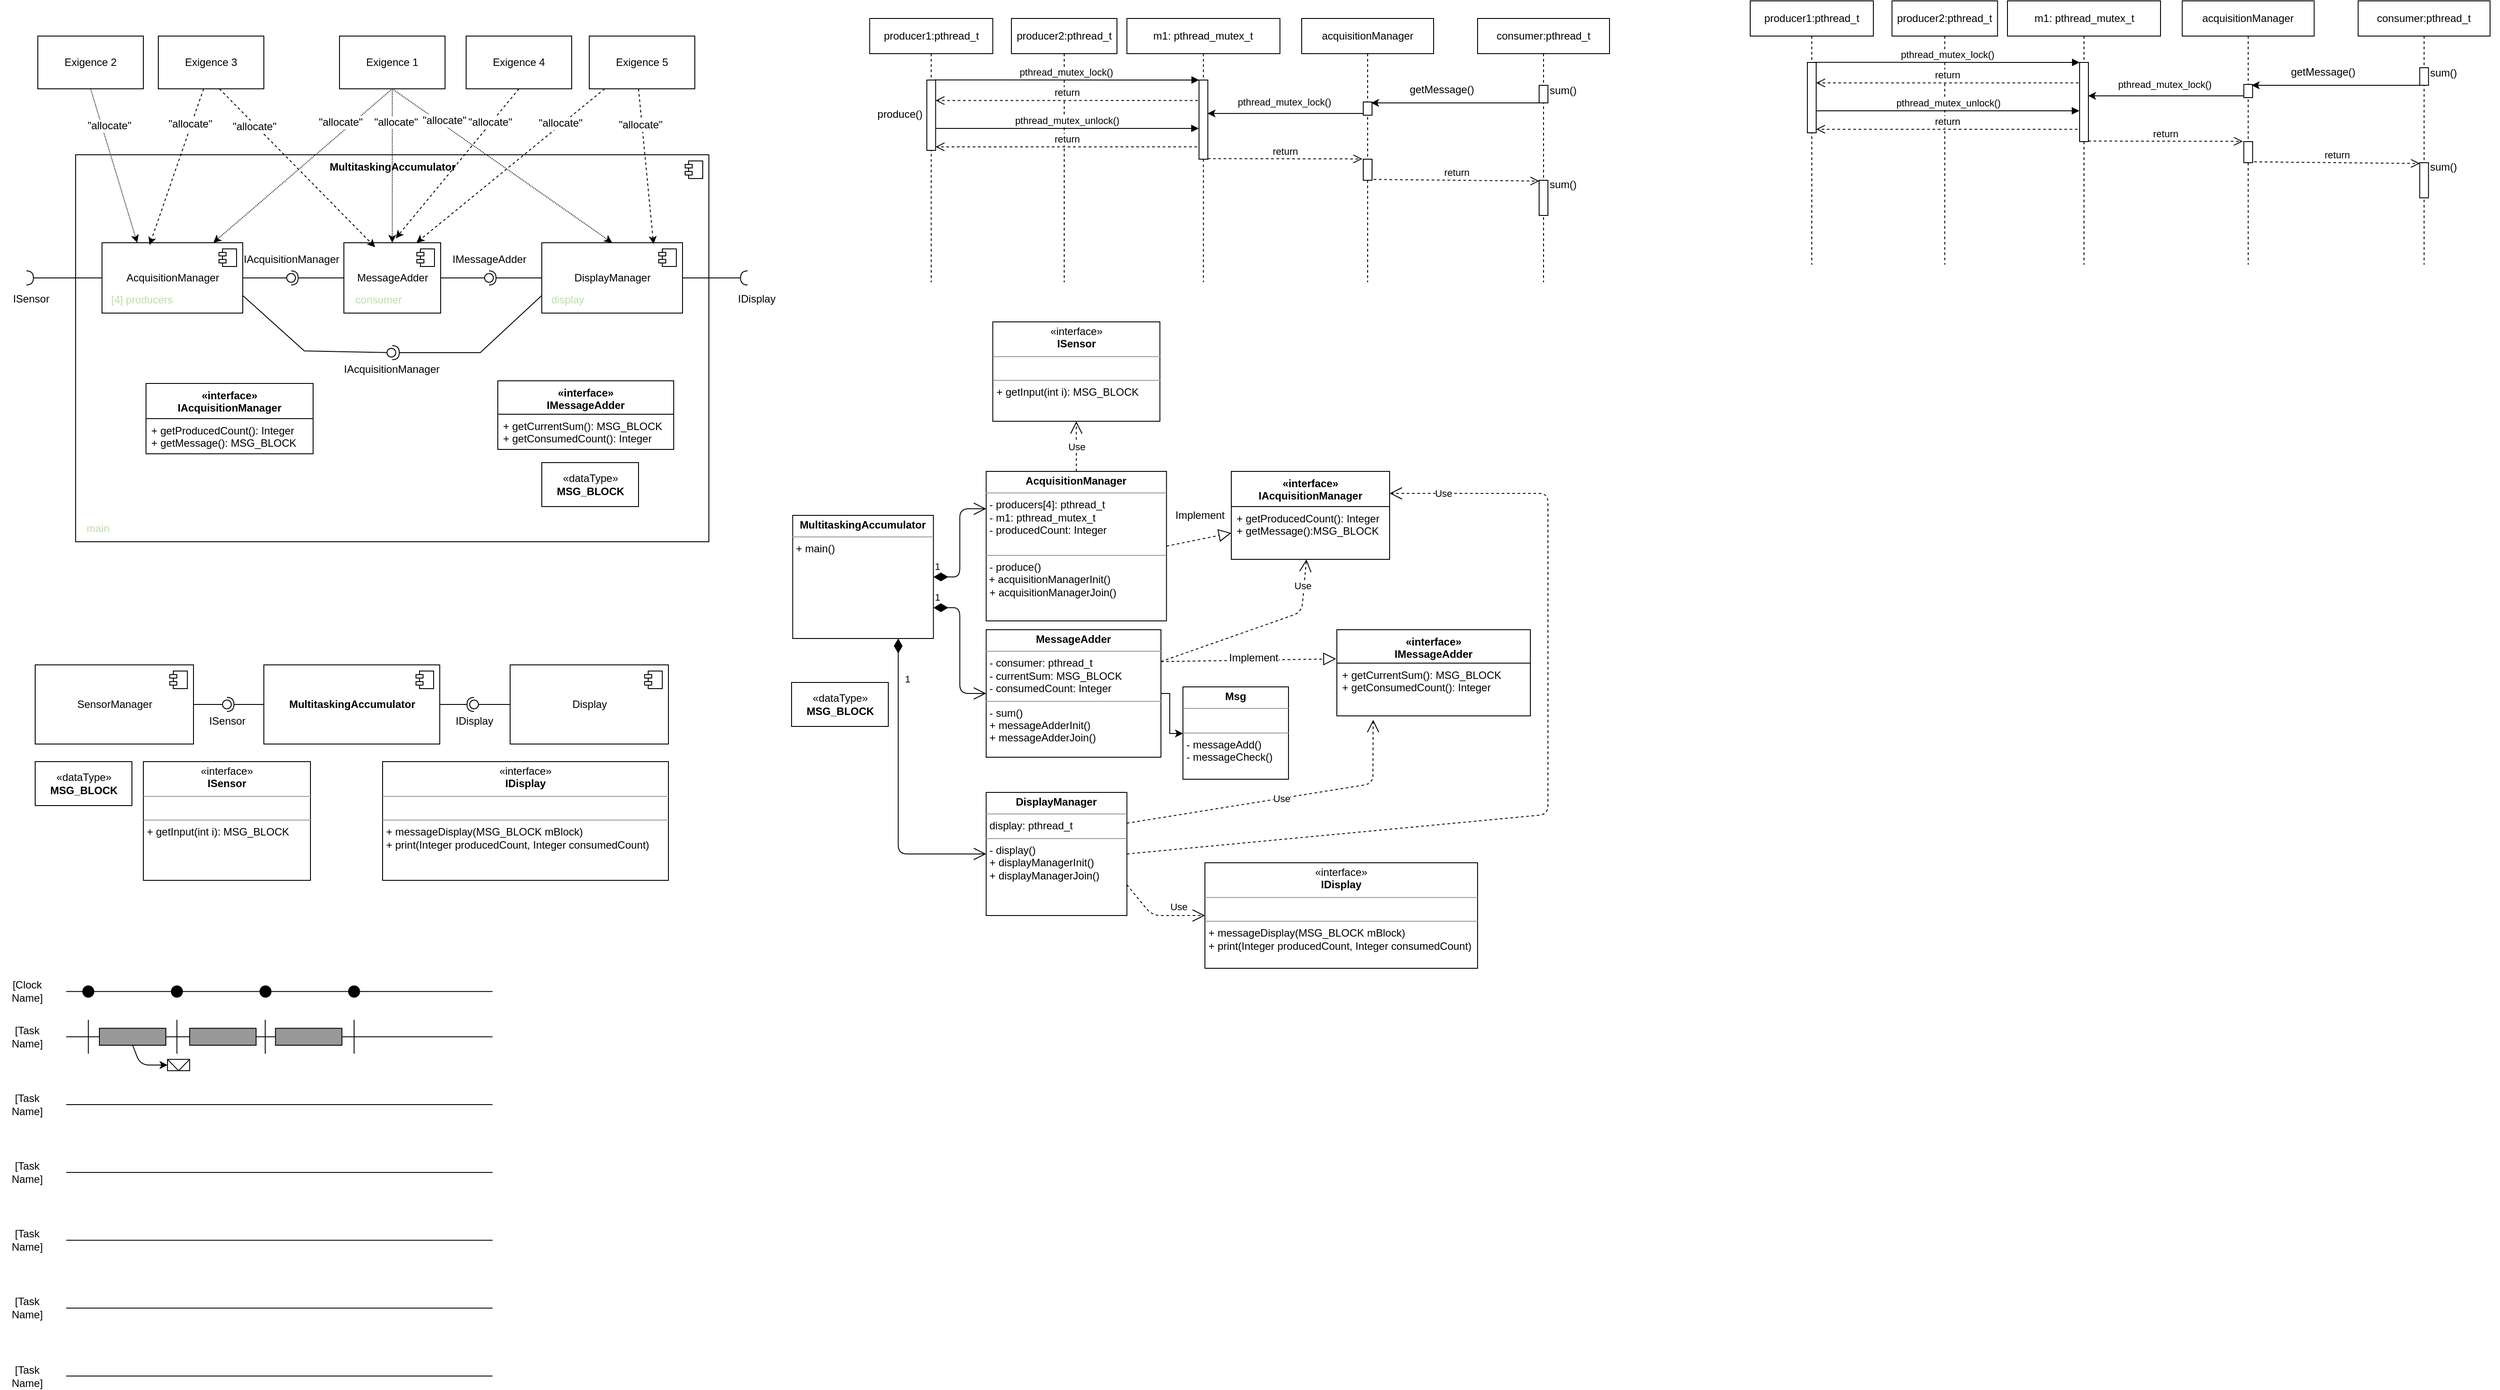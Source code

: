 <mxfile version="24.8.4">
  <diagram id="yeaqu1F34kHPNHF6mssP" name="Exercice Principal">
    <mxGraphModel dx="2300" dy="1422" grid="1" gridSize="10" guides="1" tooltips="1" connect="1" arrows="1" fold="1" page="1" pageScale="1" pageWidth="850" pageHeight="1100" math="0" shadow="0">
      <root>
        <mxCell id="0" />
        <mxCell id="1" parent="0" />
        <mxCell id="nDVz6QAk0CL7eOiTC_jA-3" value="" style="edgeStyle=orthogonalEdgeStyle;rounded=0;orthogonalLoop=1;jettySize=auto;html=1;" parent="1" source="fEL-3-x19ATJo7vxv6HR-24" target="nDVz6QAk0CL7eOiTC_jA-1" edge="1">
          <mxGeometry relative="1" as="geometry">
            <Array as="points">
              <mxPoint x="-230" y="-182" />
              <mxPoint x="-230" y="-137" />
            </Array>
          </mxGeometry>
        </mxCell>
        <mxCell id="fEL-3-x19ATJo7vxv6HR-24" value="&lt;p style=&quot;margin: 0px ; margin-top: 4px ; text-align: center&quot;&gt;&lt;b&gt;MessageAdder&lt;/b&gt;&lt;/p&gt;&lt;hr size=&quot;1&quot;&gt;&lt;p style=&quot;margin: 0px ; margin-left: 4px&quot;&gt;- consumer: pthread_t&lt;/p&gt;&lt;p style=&quot;margin: 0px ; margin-left: 4px&quot;&gt;- currentSum: MSG_BLOCK&lt;br style=&quot;padding: 0px ; margin: 0px&quot;&gt;- consumedCount: Integer&lt;/p&gt;&lt;hr size=&quot;1&quot;&gt;&lt;p style=&quot;margin: 0px ; margin-left: 4px&quot;&gt;- sum()&lt;/p&gt;&lt;p style=&quot;margin: 0px ; margin-left: 4px&quot;&gt;&lt;span&gt;+ messageAdderInit()&lt;/span&gt;&lt;br&gt;&lt;/p&gt;&lt;p style=&quot;margin: 0px ; margin-left: 4px&quot;&gt;+ messageAdderJoin()&lt;br&gt;&lt;/p&gt;" style="verticalAlign=top;align=left;overflow=fill;fontSize=12;fontFamily=Helvetica;html=1;shadow=0;" parent="1" vertex="1">
          <mxGeometry x="-438.71" y="-255" width="198.71" height="145" as="geometry" />
        </mxCell>
        <mxCell id="fEL-3-x19ATJo7vxv6HR-27" value="&lt;p style=&quot;margin: 0px ; margin-top: 4px ; text-align: center&quot;&gt;&lt;b&gt;MultitaskingAccumulator&lt;/b&gt;&lt;/p&gt;&lt;hr size=&quot;1&quot;&gt;&lt;p style=&quot;margin: 0px ; margin-left: 4px&quot;&gt;+ main()&lt;/p&gt;" style="verticalAlign=top;align=left;overflow=fill;fontSize=12;fontFamily=Helvetica;html=1;shadow=0;" parent="1" vertex="1">
          <mxGeometry x="-658.71" y="-385" width="160" height="140" as="geometry" />
        </mxCell>
        <mxCell id="fEL-3-x19ATJo7vxv6HR-35" value="1" style="endArrow=open;html=1;endSize=12;startArrow=diamondThin;startSize=14;startFill=1;edgeStyle=orthogonalEdgeStyle;align=left;verticalAlign=bottom;fillColor=#000000;entryX=0;entryY=0.25;entryDx=0;entryDy=0;exitX=1;exitY=0.5;exitDx=0;exitDy=0;" parent="1" source="fEL-3-x19ATJo7vxv6HR-27" target="fEL-3-x19ATJo7vxv6HR-54" edge="1">
          <mxGeometry x="-1" y="3" relative="1" as="geometry">
            <mxPoint x="-638.71" y="-185" as="sourcePoint" />
            <mxPoint x="-478.71" y="-185" as="targetPoint" />
          </mxGeometry>
        </mxCell>
        <mxCell id="fEL-3-x19ATJo7vxv6HR-39" value="1" style="endArrow=open;html=1;endSize=12;startArrow=diamondThin;startSize=14;startFill=1;edgeStyle=orthogonalEdgeStyle;align=left;verticalAlign=bottom;fillColor=#000000;exitX=1;exitY=0.75;exitDx=0;exitDy=0;" parent="1" source="fEL-3-x19ATJo7vxv6HR-27" target="fEL-3-x19ATJo7vxv6HR-24" edge="1">
          <mxGeometry x="-1" y="3" relative="1" as="geometry">
            <mxPoint x="-488.71" y="-305" as="sourcePoint" />
            <mxPoint x="-428.71" y="-342" as="targetPoint" />
          </mxGeometry>
        </mxCell>
        <mxCell id="fEL-3-x19ATJo7vxv6HR-54" value="&lt;p style=&quot;margin: 0px ; margin-top: 4px ; text-align: center&quot;&gt;&lt;b&gt;AcquisitionManager&lt;/b&gt;&lt;/p&gt;&lt;hr size=&quot;1&quot;&gt;&lt;p style=&quot;margin: 0px ; margin-left: 4px&quot;&gt;- producers[4]: pthread_t&lt;/p&gt;&lt;p style=&quot;margin: 0px ; margin-left: 4px&quot;&gt;- m1: pthread_mutex_t&lt;/p&gt;&lt;p style=&quot;margin: 0px ; margin-left: 4px&quot;&gt;- producedCount: Integer&lt;/p&gt;&lt;p style=&quot;margin: 0px ; margin-left: 4px&quot;&gt;&lt;br&gt;&lt;/p&gt;&lt;hr size=&quot;1&quot;&gt;&lt;p style=&quot;margin: 0px ; margin-left: 4px&quot;&gt;- produce()&lt;/p&gt;&amp;nbsp;+ acquisitionManagerInit()&lt;br&gt;&lt;p style=&quot;margin: 0px ; margin-left: 4px&quot;&gt;+ acquisitionManagerJoin()&lt;/p&gt;" style="verticalAlign=top;align=left;overflow=fill;fontSize=12;fontFamily=Helvetica;html=1;shadow=0;" parent="1" vertex="1">
          <mxGeometry x="-438.71" y="-435" width="205" height="170" as="geometry" />
        </mxCell>
        <mxCell id="fEL-3-x19ATJo7vxv6HR-64" value="1" style="endArrow=open;html=1;endSize=12;startArrow=diamondThin;startSize=14;startFill=1;edgeStyle=orthogonalEdgeStyle;align=left;verticalAlign=bottom;fillColor=#000000;exitX=0.75;exitY=1;exitDx=0;exitDy=0;entryX=0;entryY=0.5;entryDx=0;entryDy=0;" parent="1" source="fEL-3-x19ATJo7vxv6HR-27" target="fEL-3-x19ATJo7vxv6HR-65" edge="1">
          <mxGeometry x="0.452" y="190" relative="1" as="geometry">
            <mxPoint x="-488.71" y="-270" as="sourcePoint" />
            <mxPoint x="-428.71" y="-195" as="targetPoint" />
            <mxPoint as="offset" />
          </mxGeometry>
        </mxCell>
        <mxCell id="fEL-3-x19ATJo7vxv6HR-65" value="&lt;p style=&quot;margin: 0px ; margin-top: 4px ; text-align: center&quot;&gt;&lt;b&gt;DisplayManager&lt;/b&gt;&lt;/p&gt;&lt;hr size=&quot;1&quot;&gt;&lt;p style=&quot;margin: 0px ; margin-left: 4px&quot;&gt;display: pthread_t&lt;/p&gt;&lt;hr size=&quot;1&quot;&gt;&lt;p style=&quot;margin: 0px ; margin-left: 4px&quot;&gt;- display()&lt;/p&gt;&lt;p style=&quot;margin: 0px ; margin-left: 4px&quot;&gt;+ displayManagerInit()&lt;/p&gt;&lt;p style=&quot;margin: 0px ; margin-left: 4px&quot;&gt;+ displayManagerJoin()&lt;br&gt;&lt;/p&gt;" style="verticalAlign=top;align=left;overflow=fill;fontSize=12;fontFamily=Helvetica;html=1;shadow=0;" parent="1" vertex="1">
          <mxGeometry x="-438.71" y="-70" width="160" height="140" as="geometry" />
        </mxCell>
        <mxCell id="fEL-3-x19ATJo7vxv6HR-66" value="«dataType»&lt;br&gt;&lt;b&gt;MSG_BLOCK&lt;/b&gt;" style="html=1;shadow=0;" parent="1" vertex="1">
          <mxGeometry x="-660" y="-195" width="110" height="50" as="geometry" />
        </mxCell>
        <mxCell id="pLuQ7xj04wKehVz2EtiJ-8" value="&lt;b&gt;MultitaskingAccumulator&lt;/b&gt;" style="html=1;" parent="1" vertex="1">
          <mxGeometry x="-1260" y="-215" width="200" height="90" as="geometry" />
        </mxCell>
        <mxCell id="pLuQ7xj04wKehVz2EtiJ-9" value="" style="shape=component;jettyWidth=8;jettyHeight=4;" parent="pLuQ7xj04wKehVz2EtiJ-8" vertex="1">
          <mxGeometry x="1" width="20" height="20" relative="1" as="geometry">
            <mxPoint x="-27" y="7" as="offset" />
          </mxGeometry>
        </mxCell>
        <mxCell id="pLuQ7xj04wKehVz2EtiJ-10" value="&lt;span style=&quot;text-align: left&quot;&gt;Display&lt;/span&gt;" style="html=1;" parent="1" vertex="1">
          <mxGeometry x="-980" y="-215" width="180" height="90" as="geometry" />
        </mxCell>
        <mxCell id="pLuQ7xj04wKehVz2EtiJ-11" value="" style="shape=component;jettyWidth=8;jettyHeight=4;" parent="pLuQ7xj04wKehVz2EtiJ-10" vertex="1">
          <mxGeometry x="1" width="20" height="20" relative="1" as="geometry">
            <mxPoint x="-27" y="7" as="offset" />
          </mxGeometry>
        </mxCell>
        <mxCell id="pLuQ7xj04wKehVz2EtiJ-12" value="&lt;div style=&quot;text-align: left&quot;&gt;&lt;span&gt;SensorManager&lt;/span&gt;&lt;/div&gt;" style="html=1;" parent="1" vertex="1">
          <mxGeometry x="-1520" y="-215" width="180" height="90" as="geometry" />
        </mxCell>
        <mxCell id="pLuQ7xj04wKehVz2EtiJ-13" value="" style="shape=component;jettyWidth=8;jettyHeight=4;" parent="pLuQ7xj04wKehVz2EtiJ-12" vertex="1">
          <mxGeometry x="1" width="20" height="20" relative="1" as="geometry">
            <mxPoint x="-27" y="7" as="offset" />
          </mxGeometry>
        </mxCell>
        <mxCell id="pLuQ7xj04wKehVz2EtiJ-14" value="" style="rounded=0;orthogonalLoop=1;jettySize=auto;html=1;endArrow=none;endFill=0;" parent="1" source="pLuQ7xj04wKehVz2EtiJ-12" target="pLuQ7xj04wKehVz2EtiJ-16" edge="1">
          <mxGeometry relative="1" as="geometry">
            <mxPoint x="-1270" y="-150" as="sourcePoint" />
          </mxGeometry>
        </mxCell>
        <mxCell id="pLuQ7xj04wKehVz2EtiJ-15" value="" style="rounded=0;orthogonalLoop=1;jettySize=auto;html=1;endArrow=halfCircle;endFill=0;entryX=0.5;entryY=0.5;entryDx=0;entryDy=0;endSize=6;strokeWidth=1;" parent="1" source="pLuQ7xj04wKehVz2EtiJ-8" target="pLuQ7xj04wKehVz2EtiJ-16" edge="1">
          <mxGeometry relative="1" as="geometry">
            <mxPoint x="-1250" y="-170" as="sourcePoint" />
          </mxGeometry>
        </mxCell>
        <mxCell id="pLuQ7xj04wKehVz2EtiJ-16" value="" style="ellipse;whiteSpace=wrap;html=1;fontFamily=Helvetica;fontSize=12;fontColor=#000000;align=center;strokeColor=#000000;fillColor=#ffffff;points=[];aspect=fixed;resizable=0;" parent="1" vertex="1">
          <mxGeometry x="-1307" y="-175" width="10" height="10" as="geometry" />
        </mxCell>
        <mxCell id="pLuQ7xj04wKehVz2EtiJ-18" value="" style="rounded=0;orthogonalLoop=1;jettySize=auto;html=1;endArrow=none;endFill=0;exitX=0;exitY=0.5;exitDx=0;exitDy=0;" parent="1" source="pLuQ7xj04wKehVz2EtiJ-10" target="pLuQ7xj04wKehVz2EtiJ-20" edge="1">
          <mxGeometry relative="1" as="geometry">
            <mxPoint x="-1050" y="-170" as="sourcePoint" />
          </mxGeometry>
        </mxCell>
        <mxCell id="pLuQ7xj04wKehVz2EtiJ-20" value="" style="ellipse;whiteSpace=wrap;html=1;fontFamily=Helvetica;fontSize=12;fontColor=#000000;align=center;strokeColor=#000000;fillColor=#ffffff;points=[];aspect=fixed;resizable=0;direction=north;" parent="1" vertex="1">
          <mxGeometry x="-1026" y="-175" width="10" height="10" as="geometry" />
        </mxCell>
        <mxCell id="pLuQ7xj04wKehVz2EtiJ-21" value="" style="rounded=0;orthogonalLoop=1;jettySize=auto;html=1;endArrow=halfCircle;endFill=0;entryX=0.5;entryY=0.5;entryDx=0;entryDy=0;endSize=6;strokeWidth=1;exitX=1;exitY=0.5;exitDx=0;exitDy=0;" parent="1" source="pLuQ7xj04wKehVz2EtiJ-8" target="pLuQ7xj04wKehVz2EtiJ-20" edge="1">
          <mxGeometry relative="1" as="geometry">
            <mxPoint x="-1080" y="-170" as="sourcePoint" />
            <mxPoint x="-1010" y="-170" as="targetPoint" />
            <Array as="points" />
          </mxGeometry>
        </mxCell>
        <mxCell id="pLuQ7xj04wKehVz2EtiJ-25" value="Text" style="text;html=1;align=center;verticalAlign=middle;resizable=0;points=[];;autosize=1;" parent="1" vertex="1">
          <mxGeometry x="-1327" y="-28" width="40" height="20" as="geometry" />
        </mxCell>
        <mxCell id="pLuQ7xj04wKehVz2EtiJ-26" value="&lt;p style=&quot;margin: 0px ; margin-top: 4px ; text-align: center&quot;&gt;«interface»&lt;br&gt;&lt;b&gt;ISensor&lt;/b&gt;&lt;/p&gt;&lt;hr size=&quot;1&quot;&gt;&lt;p style=&quot;margin: 0px ; margin-left: 4px&quot;&gt;&lt;br&gt;&lt;/p&gt;&lt;hr size=&quot;1&quot;&gt;&lt;p style=&quot;margin: 0px ; margin-left: 4px&quot;&gt;+ getInput(int i): MSG_BLOCK&lt;br&gt;&lt;/p&gt;" style="verticalAlign=top;align=left;overflow=fill;fontSize=12;fontFamily=Helvetica;html=1;" parent="1" vertex="1">
          <mxGeometry x="-1397" y="-105" width="190" height="135" as="geometry" />
        </mxCell>
        <mxCell id="pLuQ7xj04wKehVz2EtiJ-27" value="ISensor" style="text;html=1;align=center;" parent="1" vertex="1">
          <mxGeometry x="-1337" y="-165" width="70" height="30" as="geometry" />
        </mxCell>
        <mxCell id="pLuQ7xj04wKehVz2EtiJ-28" value="&lt;p style=&quot;margin: 0px ; margin-top: 4px ; text-align: center&quot;&gt;«interface»&lt;br&gt;&lt;b&gt;IDisplay&lt;/b&gt;&lt;/p&gt;&lt;hr size=&quot;1&quot;&gt;&lt;p style=&quot;margin: 0px ; margin-left: 4px&quot;&gt;&lt;br&gt;&lt;/p&gt;&lt;hr size=&quot;1&quot;&gt;&lt;p style=&quot;margin: 0px ; margin-left: 4px&quot;&gt;+ messageDisplay(MSG_BLOCK mBlock)&lt;br&gt;&lt;/p&gt;&lt;p style=&quot;margin: 0px ; margin-left: 4px&quot;&gt;+ print(Integer producedCount, Integer consumedCount)&lt;/p&gt;" style="verticalAlign=top;align=left;overflow=fill;fontSize=12;fontFamily=Helvetica;html=1;" parent="1" vertex="1">
          <mxGeometry x="-1125" y="-105" width="325" height="135" as="geometry" />
        </mxCell>
        <mxCell id="pLuQ7xj04wKehVz2EtiJ-31" value="«dataType»&lt;br&gt;&lt;b&gt;MSG_BLOCK&lt;/b&gt;" style="html=1;shadow=0;" parent="1" vertex="1">
          <mxGeometry x="-1520" y="-105" width="110" height="50" as="geometry" />
        </mxCell>
        <mxCell id="pLuQ7xj04wKehVz2EtiJ-34" value="IDisplay" style="text;html=1;align=center;" parent="1" vertex="1">
          <mxGeometry x="-1056" y="-165" width="70" height="30" as="geometry" />
        </mxCell>
        <mxCell id="pLuQ7xj04wKehVz2EtiJ-39" value="&lt;b&gt;MultitaskingAccumulator&lt;/b&gt;" style="html=1;verticalAlign=top;" parent="1" vertex="1">
          <mxGeometry x="-1474" y="-795" width="720" height="440" as="geometry" />
        </mxCell>
        <mxCell id="pLuQ7xj04wKehVz2EtiJ-40" value="" style="shape=component;jettyWidth=8;jettyHeight=4;" parent="pLuQ7xj04wKehVz2EtiJ-39" vertex="1">
          <mxGeometry x="1" width="20" height="20" relative="1" as="geometry">
            <mxPoint x="-27" y="7" as="offset" />
          </mxGeometry>
        </mxCell>
        <mxCell id="pLuQ7xj04wKehVz2EtiJ-41" value="&lt;span style=&quot;text-align: left&quot;&gt;MessageAdder&lt;/span&gt;" style="html=1;" parent="pLuQ7xj04wKehVz2EtiJ-39" vertex="1">
          <mxGeometry x="305" y="100" width="110" height="80" as="geometry" />
        </mxCell>
        <mxCell id="pLuQ7xj04wKehVz2EtiJ-42" value="" style="shape=component;jettyWidth=8;jettyHeight=4;" parent="pLuQ7xj04wKehVz2EtiJ-41" vertex="1">
          <mxGeometry x="1" width="20" height="20" relative="1" as="geometry">
            <mxPoint x="-27" y="7" as="offset" />
          </mxGeometry>
        </mxCell>
        <mxCell id="jk3k_r4cl8K7viFKcjca-26" value="&lt;font color=&quot;#b9e0a5&quot;&gt;consumer&lt;/font&gt;" style="text;html=1;align=center;verticalAlign=middle;resizable=0;points=[];autosize=1;strokeColor=none;fillColor=none;" vertex="1" parent="pLuQ7xj04wKehVz2EtiJ-41">
          <mxGeometry x="-1" y="50" width="80" height="30" as="geometry" />
        </mxCell>
        <mxCell id="pLuQ7xj04wKehVz2EtiJ-43" value="&lt;span style=&quot;text-align: left&quot;&gt;DisplayManager&lt;/span&gt;" style="html=1;" parent="pLuQ7xj04wKehVz2EtiJ-39" vertex="1">
          <mxGeometry x="530" y="100" width="160" height="80" as="geometry" />
        </mxCell>
        <mxCell id="pLuQ7xj04wKehVz2EtiJ-44" value="" style="shape=component;jettyWidth=8;jettyHeight=4;" parent="pLuQ7xj04wKehVz2EtiJ-43" vertex="1">
          <mxGeometry x="1" width="20" height="20" relative="1" as="geometry">
            <mxPoint x="-27" y="7" as="offset" />
          </mxGeometry>
        </mxCell>
        <mxCell id="jk3k_r4cl8K7viFKcjca-27" value="&lt;font color=&quot;#b9e0a5&quot;&gt;display&lt;/font&gt;" style="text;html=1;align=center;verticalAlign=middle;resizable=0;points=[];autosize=1;strokeColor=none;fillColor=none;" vertex="1" parent="pLuQ7xj04wKehVz2EtiJ-43">
          <mxGeometry x="-1" y="50" width="60" height="30" as="geometry" />
        </mxCell>
        <mxCell id="pLuQ7xj04wKehVz2EtiJ-45" value="&lt;div style=&quot;text-align: left&quot;&gt;AcquisitionManager&lt;br&gt;&lt;/div&gt;" style="html=1;" parent="pLuQ7xj04wKehVz2EtiJ-39" vertex="1">
          <mxGeometry x="30" y="100" width="160" height="80" as="geometry" />
        </mxCell>
        <mxCell id="pLuQ7xj04wKehVz2EtiJ-46" value="" style="shape=component;jettyWidth=8;jettyHeight=4;" parent="pLuQ7xj04wKehVz2EtiJ-45" vertex="1">
          <mxGeometry x="1" width="20" height="20" relative="1" as="geometry">
            <mxPoint x="-27" y="7" as="offset" />
          </mxGeometry>
        </mxCell>
        <mxCell id="jk3k_r4cl8K7viFKcjca-25" value="&lt;font color=&quot;#b9e0a5&quot;&gt;[4] producers&lt;/font&gt;" style="text;html=1;align=center;verticalAlign=middle;resizable=0;points=[];autosize=1;strokeColor=none;fillColor=none;" vertex="1" parent="pLuQ7xj04wKehVz2EtiJ-45">
          <mxGeometry y="50" width="90" height="30" as="geometry" />
        </mxCell>
        <mxCell id="pLuQ7xj04wKehVz2EtiJ-47" value="" style="rounded=0;orthogonalLoop=1;jettySize=auto;html=1;endArrow=none;endFill=0;" parent="pLuQ7xj04wKehVz2EtiJ-39" source="pLuQ7xj04wKehVz2EtiJ-45" target="pLuQ7xj04wKehVz2EtiJ-49" edge="1">
          <mxGeometry relative="1" as="geometry">
            <mxPoint x="165.246" y="225" as="sourcePoint" />
          </mxGeometry>
        </mxCell>
        <mxCell id="pLuQ7xj04wKehVz2EtiJ-48" value="" style="rounded=0;orthogonalLoop=1;jettySize=auto;html=1;endArrow=halfCircle;endFill=0;entryX=0.5;entryY=0.5;entryDx=0;entryDy=0;endSize=6;strokeWidth=1;" parent="pLuQ7xj04wKehVz2EtiJ-39" source="pLuQ7xj04wKehVz2EtiJ-41" target="pLuQ7xj04wKehVz2EtiJ-49" edge="1">
          <mxGeometry relative="1" as="geometry">
            <mxPoint x="188.852" y="205" as="sourcePoint" />
          </mxGeometry>
        </mxCell>
        <mxCell id="pLuQ7xj04wKehVz2EtiJ-49" value="" style="ellipse;whiteSpace=wrap;html=1;fontFamily=Helvetica;fontSize=12;fontColor=#000000;align=center;strokeColor=#000000;fillColor=#ffffff;points=[];aspect=fixed;resizable=0;" parent="pLuQ7xj04wKehVz2EtiJ-39" vertex="1">
          <mxGeometry x="240" y="135" width="10" height="10" as="geometry" />
        </mxCell>
        <mxCell id="pLuQ7xj04wKehVz2EtiJ-50" value="" style="rounded=0;orthogonalLoop=1;jettySize=auto;html=1;endArrow=none;endFill=0;" parent="pLuQ7xj04wKehVz2EtiJ-39" source="pLuQ7xj04wKehVz2EtiJ-41" target="pLuQ7xj04wKehVz2EtiJ-51" edge="1">
          <mxGeometry relative="1" as="geometry">
            <mxPoint x="424.918" y="205" as="sourcePoint" />
          </mxGeometry>
        </mxCell>
        <mxCell id="pLuQ7xj04wKehVz2EtiJ-51" value="" style="ellipse;whiteSpace=wrap;html=1;fontFamily=Helvetica;fontSize=12;fontColor=#000000;align=center;strokeColor=#000000;fillColor=#ffffff;points=[];aspect=fixed;resizable=0;direction=north;" parent="pLuQ7xj04wKehVz2EtiJ-39" vertex="1">
          <mxGeometry x="465" y="135" width="10" height="10" as="geometry" />
        </mxCell>
        <mxCell id="pLuQ7xj04wKehVz2EtiJ-52" value="" style="rounded=0;orthogonalLoop=1;jettySize=auto;html=1;endArrow=halfCircle;endFill=0;endSize=6;strokeWidth=1;exitX=0;exitY=0.5;exitDx=0;exitDy=0;" parent="pLuQ7xj04wKehVz2EtiJ-39" source="pLuQ7xj04wKehVz2EtiJ-43" edge="1">
          <mxGeometry relative="1" as="geometry">
            <mxPoint x="419" y="140" as="sourcePoint" />
            <mxPoint x="470" y="140" as="targetPoint" />
            <Array as="points" />
          </mxGeometry>
        </mxCell>
        <mxCell id="pLuQ7xj04wKehVz2EtiJ-101" value="" style="rounded=0;orthogonalLoop=1;jettySize=auto;html=1;endArrow=none;endFill=0;exitX=1;exitY=0.75;exitDx=0;exitDy=0;" parent="pLuQ7xj04wKehVz2EtiJ-39" source="pLuQ7xj04wKehVz2EtiJ-45" target="pLuQ7xj04wKehVz2EtiJ-102" edge="1">
          <mxGeometry relative="1" as="geometry">
            <mxPoint x="400" y="225" as="sourcePoint" />
            <Array as="points">
              <mxPoint x="260" y="223" />
            </Array>
          </mxGeometry>
        </mxCell>
        <mxCell id="pLuQ7xj04wKehVz2EtiJ-102" value="" style="ellipse;whiteSpace=wrap;html=1;fontFamily=Helvetica;fontSize=12;fontColor=#000000;align=center;strokeColor=#000000;fillColor=#ffffff;points=[];aspect=fixed;resizable=0;direction=north;" parent="pLuQ7xj04wKehVz2EtiJ-39" vertex="1">
          <mxGeometry x="354" y="220" width="10" height="10" as="geometry" />
        </mxCell>
        <mxCell id="pLuQ7xj04wKehVz2EtiJ-103" value="" style="rounded=0;orthogonalLoop=1;jettySize=auto;html=1;endArrow=halfCircle;endFill=0;endSize=6;strokeWidth=1;exitX=0;exitY=0.75;exitDx=0;exitDy=0;" parent="pLuQ7xj04wKehVz2EtiJ-39" source="pLuQ7xj04wKehVz2EtiJ-43" edge="1">
          <mxGeometry relative="1" as="geometry">
            <mxPoint x="320" y="225" as="sourcePoint" />
            <mxPoint x="360" y="225" as="targetPoint" />
            <Array as="points">
              <mxPoint x="460" y="225" />
            </Array>
          </mxGeometry>
        </mxCell>
        <mxCell id="pLuQ7xj04wKehVz2EtiJ-104" value="IAcquisitionManager" style="text;html=1;align=center;" parent="pLuQ7xj04wKehVz2EtiJ-39" vertex="1">
          <mxGeometry x="324" y="230" width="70" height="30" as="geometry" />
        </mxCell>
        <mxCell id="pLuQ7xj04wKehVz2EtiJ-110" value="«interface»&#xa;IAcquisitionManager" style="swimlane;fontStyle=1;align=center;verticalAlign=top;childLayout=stackLayout;horizontal=1;startSize=40;horizontalStack=0;resizeParent=1;resizeParentMax=0;resizeLast=0;collapsible=1;marginBottom=0;shadow=0;" parent="pLuQ7xj04wKehVz2EtiJ-39" vertex="1">
          <mxGeometry x="80" y="260" width="190" height="80" as="geometry" />
        </mxCell>
        <mxCell id="pLuQ7xj04wKehVz2EtiJ-111" value="+ getProducedCount(): Integer&#xa;+ getMessage(): MSG_BLOCK&#xa; &#xa;&#xa;&#xa;" style="text;strokeColor=none;fillColor=none;align=left;verticalAlign=top;spacingLeft=4;spacingRight=4;overflow=hidden;rotatable=0;points=[[0,0.5],[1,0.5]];portConstraint=eastwest;" parent="pLuQ7xj04wKehVz2EtiJ-110" vertex="1">
          <mxGeometry y="40" width="190" height="40" as="geometry" />
        </mxCell>
        <mxCell id="pLuQ7xj04wKehVz2EtiJ-113" value="«interface»&#xa;IMessageAdder" style="swimlane;fontStyle=1;align=center;verticalAlign=top;childLayout=stackLayout;horizontal=1;startSize=38;horizontalStack=0;resizeParent=1;resizeParentMax=0;resizeLast=0;collapsible=1;marginBottom=0;shadow=0;" parent="pLuQ7xj04wKehVz2EtiJ-39" vertex="1">
          <mxGeometry x="480" y="257" width="200" height="78" as="geometry" />
        </mxCell>
        <mxCell id="pLuQ7xj04wKehVz2EtiJ-114" value="+ getCurrentSum(): MSG_BLOCK&#xa;+ getConsumedCount(): Integer&#xa;&#xa;" style="text;strokeColor=none;fillColor=none;align=left;verticalAlign=top;spacingLeft=4;spacingRight=4;overflow=hidden;rotatable=0;points=[[0,0.5],[1,0.5]];portConstraint=eastwest;" parent="pLuQ7xj04wKehVz2EtiJ-113" vertex="1">
          <mxGeometry y="38" width="200" height="40" as="geometry" />
        </mxCell>
        <mxCell id="pLuQ7xj04wKehVz2EtiJ-116" value="IAcquisitionManager" style="text;html=1;align=center;" parent="pLuQ7xj04wKehVz2EtiJ-39" vertex="1">
          <mxGeometry x="190" y="105" width="110" height="30" as="geometry" />
        </mxCell>
        <mxCell id="pLuQ7xj04wKehVz2EtiJ-117" value="IMessageAdder" style="text;html=1;align=center;" parent="pLuQ7xj04wKehVz2EtiJ-39" vertex="1">
          <mxGeometry x="435" y="105" width="70" height="30" as="geometry" />
        </mxCell>
        <mxCell id="pLuQ7xj04wKehVz2EtiJ-122" value="«dataType»&lt;br&gt;&lt;b&gt;MSG_BLOCK&lt;/b&gt;" style="html=1;shadow=0;" parent="pLuQ7xj04wKehVz2EtiJ-39" vertex="1">
          <mxGeometry x="530" y="350" width="110" height="50" as="geometry" />
        </mxCell>
        <mxCell id="jk3k_r4cl8K7viFKcjca-24" value="&lt;font color=&quot;#b9e0a5&quot;&gt;main&lt;/font&gt;" style="text;html=1;align=center;verticalAlign=middle;resizable=0;points=[];autosize=1;strokeColor=none;fillColor=none;" vertex="1" parent="pLuQ7xj04wKehVz2EtiJ-39">
          <mxGeometry y="410" width="50" height="30" as="geometry" />
        </mxCell>
        <mxCell id="pLuQ7xj04wKehVz2EtiJ-56" value="" style="rounded=0;orthogonalLoop=1;jettySize=auto;html=1;endArrow=halfCircle;endFill=0;endSize=6;strokeWidth=1;exitX=0;exitY=0.5;exitDx=0;exitDy=0;" parent="1" source="pLuQ7xj04wKehVz2EtiJ-45" edge="1">
          <mxGeometry relative="1" as="geometry">
            <mxPoint x="-1423" y="-490" as="sourcePoint" />
            <mxPoint x="-1530" y="-655" as="targetPoint" />
          </mxGeometry>
        </mxCell>
        <mxCell id="pLuQ7xj04wKehVz2EtiJ-58" value="ISensor" style="text;html=1;align=center;" parent="1" vertex="1">
          <mxGeometry x="-1560" y="-645" width="70" height="30" as="geometry" />
        </mxCell>
        <mxCell id="pLuQ7xj04wKehVz2EtiJ-62" value="" style="rounded=0;orthogonalLoop=1;jettySize=auto;html=1;endArrow=halfCircle;endFill=0;endSize=6;strokeWidth=1;exitX=1;exitY=0.5;exitDx=0;exitDy=0;" parent="1" source="pLuQ7xj04wKehVz2EtiJ-43" edge="1">
          <mxGeometry relative="1" as="geometry">
            <mxPoint x="-850" y="60" as="sourcePoint" />
            <mxPoint x="-710" y="-655" as="targetPoint" />
            <Array as="points" />
          </mxGeometry>
        </mxCell>
        <mxCell id="pLuQ7xj04wKehVz2EtiJ-54" value="IDisplay" style="text;html=1;align=center;" parent="1" vertex="1">
          <mxGeometry x="-741.334" y="-645" width="82.623" height="30" as="geometry" />
        </mxCell>
        <mxCell id="pLuQ7xj04wKehVz2EtiJ-148" value="«interface»&#xa;IAcquisitionManager" style="swimlane;fontStyle=1;align=center;verticalAlign=top;childLayout=stackLayout;horizontal=1;startSize=40;horizontalStack=0;resizeParent=1;resizeParentMax=0;resizeLast=0;collapsible=1;marginBottom=0;shadow=0;" parent="1" vertex="1">
          <mxGeometry x="-160" y="-435" width="180" height="100" as="geometry" />
        </mxCell>
        <mxCell id="pLuQ7xj04wKehVz2EtiJ-149" value="+ getProducedCount(): Integer&#xa;+ getMessage():MSG_BLOCK&#xa;&#xa;&#xa;&#xa;" style="text;strokeColor=none;fillColor=none;align=left;verticalAlign=top;spacingLeft=4;spacingRight=4;overflow=hidden;rotatable=0;points=[[0,0.5],[1,0.5]];portConstraint=eastwest;" parent="pLuQ7xj04wKehVz2EtiJ-148" vertex="1">
          <mxGeometry y="40" width="180" height="60" as="geometry" />
        </mxCell>
        <mxCell id="pLuQ7xj04wKehVz2EtiJ-150" value="«interface»&#xa;IMessageAdder" style="swimlane;fontStyle=1;align=center;verticalAlign=top;childLayout=stackLayout;horizontal=1;startSize=38;horizontalStack=0;resizeParent=1;resizeParentMax=0;resizeLast=0;collapsible=1;marginBottom=0;shadow=0;" parent="1" vertex="1">
          <mxGeometry x="-40" y="-255" width="220" height="98" as="geometry" />
        </mxCell>
        <mxCell id="fXRlClugTOTBc5S8y01M-6" value="+ getCurrentSum(): MSG_BLOCK&#xa;+ getConsumedCount(): Integer" style="text;strokeColor=none;fillColor=none;align=left;verticalAlign=top;spacingLeft=4;spacingRight=4;overflow=hidden;rotatable=0;points=[[0,0.5],[1,0.5]];portConstraint=eastwest;" parent="pLuQ7xj04wKehVz2EtiJ-150" vertex="1">
          <mxGeometry y="38" width="220" height="60" as="geometry" />
        </mxCell>
        <mxCell id="pLuQ7xj04wKehVz2EtiJ-153" value="" style="endArrow=block;dashed=1;endFill=0;endSize=12;html=1;entryX=0;entryY=0.5;entryDx=0;entryDy=0;exitX=1;exitY=0.5;exitDx=0;exitDy=0;" parent="1" source="fEL-3-x19ATJo7vxv6HR-54" target="pLuQ7xj04wKehVz2EtiJ-149" edge="1">
          <mxGeometry width="160" relative="1" as="geometry">
            <mxPoint x="-350" y="85" as="sourcePoint" />
            <mxPoint x="-190" y="85" as="targetPoint" />
          </mxGeometry>
        </mxCell>
        <mxCell id="Lbqkt2lzDJ4rxtl4HgO9-1" value="Implement" style="text;html=1;align=center;verticalAlign=middle;resizable=0;points=[];;labelBackgroundColor=#ffffff;" parent="pLuQ7xj04wKehVz2EtiJ-153" vertex="1" connectable="0">
          <mxGeometry x="-0.009" y="1" relative="1" as="geometry">
            <mxPoint x="0.94" y="-26.64" as="offset" />
          </mxGeometry>
        </mxCell>
        <mxCell id="pLuQ7xj04wKehVz2EtiJ-154" value="" style="endArrow=block;dashed=1;endFill=0;endSize=12;html=1;exitX=1;exitY=0.25;exitDx=0;exitDy=0;entryX=-0.004;entryY=-0.081;entryDx=0;entryDy=0;entryPerimeter=0;" parent="1" source="fEL-3-x19ATJo7vxv6HR-24" target="fXRlClugTOTBc5S8y01M-6" edge="1">
          <mxGeometry width="160" relative="1" as="geometry">
            <mxPoint x="-223.71" y="-362.5" as="sourcePoint" />
            <mxPoint x="-150" y="-365" as="targetPoint" />
          </mxGeometry>
        </mxCell>
        <mxCell id="Lbqkt2lzDJ4rxtl4HgO9-2" value="Implement" style="text;html=1;align=center;verticalAlign=middle;resizable=0;points=[];;labelBackgroundColor=#ffffff;" parent="pLuQ7xj04wKehVz2EtiJ-154" vertex="1" connectable="0">
          <mxGeometry x="0.477" y="2" relative="1" as="geometry">
            <mxPoint x="-41.89" as="offset" />
          </mxGeometry>
        </mxCell>
        <mxCell id="pLuQ7xj04wKehVz2EtiJ-155" value="Use" style="endArrow=open;endSize=12;dashed=1;html=1;exitX=1;exitY=0.5;exitDx=0;exitDy=0;entryX=1;entryY=0.25;entryDx=0;entryDy=0;rounded=1;" parent="1" source="fEL-3-x19ATJo7vxv6HR-65" target="pLuQ7xj04wKehVz2EtiJ-148" edge="1">
          <mxGeometry x="0.881" width="160" relative="1" as="geometry">
            <mxPoint x="-240" y="75" as="sourcePoint" />
            <mxPoint x="-80" y="75" as="targetPoint" />
            <Array as="points">
              <mxPoint x="200" y="-45" />
              <mxPoint x="200" y="-410" />
            </Array>
            <mxPoint as="offset" />
          </mxGeometry>
        </mxCell>
        <mxCell id="pLuQ7xj04wKehVz2EtiJ-156" value="Use" style="endArrow=open;endSize=12;dashed=1;html=1;exitX=1;exitY=0.25;exitDx=0;exitDy=0;" parent="1" source="fEL-3-x19ATJo7vxv6HR-24" target="pLuQ7xj04wKehVz2EtiJ-148" edge="1">
          <mxGeometry x="0.548" y="20" width="160" relative="1" as="geometry">
            <mxPoint x="-210" y="-275" as="sourcePoint" />
            <mxPoint x="-50" y="-275" as="targetPoint" />
            <Array as="points">
              <mxPoint x="-80" y="-275" />
            </Array>
            <mxPoint x="20" y="-20" as="offset" />
          </mxGeometry>
        </mxCell>
        <mxCell id="pLuQ7xj04wKehVz2EtiJ-157" value="Use" style="endArrow=open;endSize=12;dashed=1;html=1;exitX=1;exitY=0.25;exitDx=0;exitDy=0;entryX=0.508;entryY=1.008;entryDx=0;entryDy=0;entryPerimeter=0;" parent="1" source="fEL-3-x19ATJo7vxv6HR-65" edge="1">
          <mxGeometry width="160" relative="1" as="geometry">
            <mxPoint x="-268.71" y="-220" as="sourcePoint" />
            <mxPoint x="1.28" y="-152.504" as="targetPoint" />
            <Array as="points">
              <mxPoint x="1" y="-80" />
            </Array>
          </mxGeometry>
        </mxCell>
        <mxCell id="pLuQ7xj04wKehVz2EtiJ-158" value="&lt;p style=&quot;margin: 0px ; margin-top: 4px ; text-align: center&quot;&gt;«interface»&lt;br&gt;&lt;b&gt;ISensor&lt;/b&gt;&lt;/p&gt;&lt;hr size=&quot;1&quot;&gt;&lt;p style=&quot;margin: 0px ; margin-left: 4px&quot;&gt;&lt;br&gt;&lt;/p&gt;&lt;hr size=&quot;1&quot;&gt;&lt;p style=&quot;margin: 0px ; margin-left: 4px&quot;&gt;+ getInput(int i): MSG_BLOCK&lt;br&gt;&lt;/p&gt;" style="verticalAlign=top;align=left;overflow=fill;fontSize=12;fontFamily=Helvetica;html=1;" parent="1" vertex="1">
          <mxGeometry x="-431.21" y="-605" width="190" height="113" as="geometry" />
        </mxCell>
        <mxCell id="pLuQ7xj04wKehVz2EtiJ-159" value="&lt;p style=&quot;margin: 0px ; margin-top: 4px ; text-align: center&quot;&gt;«interface»&lt;br&gt;&lt;b&gt;IDisplay&lt;/b&gt;&lt;/p&gt;&lt;hr size=&quot;1&quot;&gt;&lt;p style=&quot;margin: 0px ; margin-left: 4px&quot;&gt;&lt;br&gt;&lt;/p&gt;&lt;hr size=&quot;1&quot;&gt;&lt;p style=&quot;margin: 0px ; margin-left: 4px&quot;&gt;+ messageDisplay(MSG_BLOCK mBlock)&lt;br&gt;&lt;/p&gt;&lt;p style=&quot;margin: 0px ; margin-left: 4px&quot;&gt;+ print(Integer producedCount, Integer consumedCount)&lt;br&gt;&lt;/p&gt;" style="verticalAlign=top;align=left;overflow=fill;fontSize=12;fontFamily=Helvetica;html=1;" parent="1" vertex="1">
          <mxGeometry x="-190" y="10" width="310" height="120" as="geometry" />
        </mxCell>
        <mxCell id="pLuQ7xj04wKehVz2EtiJ-160" value="Use" style="endArrow=open;endSize=12;dashed=1;html=1;exitX=1;exitY=0.75;exitDx=0;exitDy=0;entryX=0;entryY=0.5;entryDx=0;entryDy=0;" parent="1" source="fEL-3-x19ATJo7vxv6HR-65" target="pLuQ7xj04wKehVz2EtiJ-159" edge="1">
          <mxGeometry x="0.43" y="10" width="160" relative="1" as="geometry">
            <mxPoint x="-268.71" y="-25" as="sourcePoint" />
            <mxPoint x="-68.72" y="-119.68" as="targetPoint" />
            <Array as="points">
              <mxPoint x="-250" y="70" />
            </Array>
            <mxPoint as="offset" />
          </mxGeometry>
        </mxCell>
        <mxCell id="pLuQ7xj04wKehVz2EtiJ-161" value="Use" style="endArrow=open;endSize=12;dashed=1;html=1;exitX=0.5;exitY=0;exitDx=0;exitDy=0;entryX=0.5;entryY=1;entryDx=0;entryDy=0;" parent="1" source="fEL-3-x19ATJo7vxv6HR-54" target="pLuQ7xj04wKehVz2EtiJ-158" edge="1">
          <mxGeometry width="160" relative="1" as="geometry">
            <mxPoint x="-268.71" y="-220" as="sourcePoint" />
            <mxPoint x="-120" y="-305" as="targetPoint" />
          </mxGeometry>
        </mxCell>
        <mxCell id="nDVz6QAk0CL7eOiTC_jA-1" value="&lt;p style=&quot;margin: 0px ; margin-top: 4px ; text-align: center&quot;&gt;&lt;b&gt;Msg&lt;/b&gt;&lt;/p&gt;&lt;hr size=&quot;1&quot;&gt;&lt;p style=&quot;margin: 0px ; margin-left: 4px&quot;&gt;&lt;br&gt;&lt;/p&gt;&lt;hr size=&quot;1&quot;&gt;&lt;p style=&quot;margin: 0px ; margin-left: 4px&quot;&gt;&lt;span&gt;- messageAdd()&lt;/span&gt;&lt;/p&gt;&lt;p style=&quot;margin: 0px ; margin-left: 4px&quot;&gt;&lt;span&gt;- messageCheck()&lt;/span&gt;&lt;br&gt;&lt;/p&gt;" style="verticalAlign=top;align=left;overflow=fill;fontSize=12;fontFamily=Helvetica;html=1;shadow=0;" parent="1" vertex="1">
          <mxGeometry x="-215.0" y="-190" width="120" height="105" as="geometry" />
        </mxCell>
        <mxCell id="sWfBH13LbjcDb2dTJ5xe-1" value="Exigence 1" style="rounded=0;whiteSpace=wrap;html=1;" parent="1" vertex="1">
          <mxGeometry x="-1174" y="-930" width="120" height="60" as="geometry" />
        </mxCell>
        <mxCell id="sWfBH13LbjcDb2dTJ5xe-2" value="" style="endArrow=classic;html=1;exitX=0.5;exitY=1;exitDx=0;exitDy=0;dashed=1;dashPattern=1 1;" parent="1" source="sWfBH13LbjcDb2dTJ5xe-1" target="pLuQ7xj04wKehVz2EtiJ-45" edge="1">
          <mxGeometry width="50" height="50" relative="1" as="geometry">
            <mxPoint x="-1580" y="-265" as="sourcePoint" />
            <mxPoint x="-1510" y="-315" as="targetPoint" />
          </mxGeometry>
        </mxCell>
        <mxCell id="sWfBH13LbjcDb2dTJ5xe-3" value="&quot;allocate&quot;" style="text;html=1;align=center;verticalAlign=middle;resizable=0;points=[];;labelBackgroundColor=#ffffff;" parent="sWfBH13LbjcDb2dTJ5xe-2" vertex="1" connectable="0">
          <mxGeometry x="-0.388" relative="1" as="geometry">
            <mxPoint x="3.4" y="-16.08" as="offset" />
          </mxGeometry>
        </mxCell>
        <mxCell id="qqK9oZsPi8CkOc17uRQG-1" value="producer1:pthread_t" style="shape=umlLifeline;perimeter=lifelinePerimeter;whiteSpace=wrap;html=1;container=1;collapsible=0;recursiveResize=0;outlineConnect=0;" parent="1" vertex="1">
          <mxGeometry x="-571.21" y="-950.0" width="140" height="300" as="geometry" />
        </mxCell>
        <mxCell id="qqK9oZsPi8CkOc17uRQG-8" value="" style="html=1;points=[];perimeter=orthogonalPerimeter;" parent="qqK9oZsPi8CkOc17uRQG-1" vertex="1">
          <mxGeometry x="65" y="70" width="10" height="80" as="geometry" />
        </mxCell>
        <mxCell id="qqK9oZsPi8CkOc17uRQG-2" value="producer2:pthread_t" style="shape=umlLifeline;perimeter=lifelinePerimeter;whiteSpace=wrap;html=1;container=1;collapsible=0;recursiveResize=0;outlineConnect=0;" parent="1" vertex="1">
          <mxGeometry x="-410" y="-950.0" width="120" height="300" as="geometry" />
        </mxCell>
        <mxCell id="qqK9oZsPi8CkOc17uRQG-3" value="consumer:pthread_t" style="shape=umlLifeline;perimeter=lifelinePerimeter;whiteSpace=wrap;html=1;container=1;collapsible=0;recursiveResize=0;outlineConnect=0;" parent="1" vertex="1">
          <mxGeometry x="120" y="-950" width="150" height="300" as="geometry" />
        </mxCell>
        <mxCell id="qqK9oZsPi8CkOc17uRQG-24" value="" style="html=1;points=[];perimeter=orthogonalPerimeter;" parent="qqK9oZsPi8CkOc17uRQG-3" vertex="1">
          <mxGeometry x="70" y="76" width="10" height="20" as="geometry" />
        </mxCell>
        <mxCell id="qqK9oZsPi8CkOc17uRQG-25" value="" style="html=1;points=[];perimeter=orthogonalPerimeter;" parent="qqK9oZsPi8CkOc17uRQG-3" vertex="1">
          <mxGeometry x="70" y="184" width="10" height="40" as="geometry" />
        </mxCell>
        <mxCell id="qqK9oZsPi8CkOc17uRQG-4" value="m1: pthread_mutex_t" style="shape=umlLifeline;perimeter=lifelinePerimeter;whiteSpace=wrap;html=1;container=1;collapsible=0;recursiveResize=0;outlineConnect=0;" parent="1" vertex="1">
          <mxGeometry x="-278.71" y="-950.0" width="174" height="300" as="geometry" />
        </mxCell>
        <mxCell id="qqK9oZsPi8CkOc17uRQG-5" value="" style="html=1;points=[];perimeter=orthogonalPerimeter;" parent="qqK9oZsPi8CkOc17uRQG-4" vertex="1">
          <mxGeometry x="82" y="70" width="10" height="90" as="geometry" />
        </mxCell>
        <mxCell id="qqK9oZsPi8CkOc17uRQG-6" value="pthread_mutex_lock()" style="html=1;verticalAlign=bottom;endArrow=block;entryX=0;entryY=0;exitX=0.807;exitY=-0.002;exitDx=0;exitDy=0;exitPerimeter=0;" parent="1" source="qqK9oZsPi8CkOc17uRQG-8" target="qqK9oZsPi8CkOc17uRQG-5" edge="1">
          <mxGeometry relative="1" as="geometry">
            <mxPoint x="-490" y="-875" as="sourcePoint" />
          </mxGeometry>
        </mxCell>
        <mxCell id="qqK9oZsPi8CkOc17uRQG-7" value="return" style="html=1;verticalAlign=bottom;endArrow=open;dashed=1;endSize=8;exitX=-0.129;exitY=0.259;exitDx=0;exitDy=0;exitPerimeter=0;" parent="1" source="qqK9oZsPi8CkOc17uRQG-5" target="qqK9oZsPi8CkOc17uRQG-8" edge="1">
          <mxGeometry relative="1" as="geometry">
            <mxPoint x="-500" y="-805" as="targetPoint" />
            <mxPoint x="-198" y="-799" as="sourcePoint" />
          </mxGeometry>
        </mxCell>
        <mxCell id="qqK9oZsPi8CkOc17uRQG-20" value="produce()" style="text;html=1;align=right;" parent="1" vertex="1">
          <mxGeometry x="-590" y="-855" width="80" height="30" as="geometry" />
        </mxCell>
        <mxCell id="qqK9oZsPi8CkOc17uRQG-26" value="" style="endArrow=classic;html=1;exitX=0.5;exitY=1;exitDx=0;exitDy=0;dashed=1;dashPattern=1 1;entryX=0.5;entryY=0;entryDx=0;entryDy=0;" parent="1" source="sWfBH13LbjcDb2dTJ5xe-1" target="pLuQ7xj04wKehVz2EtiJ-41" edge="1">
          <mxGeometry width="50" height="50" relative="1" as="geometry">
            <mxPoint x="-1340.0" y="-835" as="sourcePoint" />
            <mxPoint x="-1351.053" y="-685" as="targetPoint" />
          </mxGeometry>
        </mxCell>
        <mxCell id="qqK9oZsPi8CkOc17uRQG-27" value="&quot;allocate&quot;" style="text;html=1;align=center;verticalAlign=middle;resizable=0;points=[];;labelBackgroundColor=#ffffff;" parent="qqK9oZsPi8CkOc17uRQG-26" vertex="1" connectable="0">
          <mxGeometry x="-0.388" relative="1" as="geometry">
            <mxPoint x="3.4" y="-16.08" as="offset" />
          </mxGeometry>
        </mxCell>
        <mxCell id="qqK9oZsPi8CkOc17uRQG-28" value="" style="endArrow=classic;html=1;dashed=1;dashPattern=1 1;entryX=0.5;entryY=0;entryDx=0;entryDy=0;exitX=0.5;exitY=1;exitDx=0;exitDy=0;" parent="1" source="sWfBH13LbjcDb2dTJ5xe-1" target="pLuQ7xj04wKehVz2EtiJ-43" edge="1">
          <mxGeometry width="50" height="50" relative="1" as="geometry">
            <mxPoint x="-1350" y="-845" as="sourcePoint" />
            <mxPoint x="-1104" y="-685" as="targetPoint" />
          </mxGeometry>
        </mxCell>
        <mxCell id="qqK9oZsPi8CkOc17uRQG-29" value="&quot;allocate&quot;" style="text;html=1;align=center;verticalAlign=middle;resizable=0;points=[];;labelBackgroundColor=#ffffff;" parent="qqK9oZsPi8CkOc17uRQG-28" vertex="1" connectable="0">
          <mxGeometry x="-0.388" relative="1" as="geometry">
            <mxPoint x="-18" y="-18" as="offset" />
          </mxGeometry>
        </mxCell>
        <mxCell id="qqK9oZsPi8CkOc17uRQG-30" value="Exigence 2" style="rounded=0;whiteSpace=wrap;html=1;" parent="1" vertex="1">
          <mxGeometry x="-1517" y="-930" width="120" height="60" as="geometry" />
        </mxCell>
        <mxCell id="qqK9oZsPi8CkOc17uRQG-31" value="" style="endArrow=classic;html=1;exitX=0.5;exitY=1;exitDx=0;exitDy=0;dashed=1;dashPattern=1 1;entryX=0.25;entryY=0;entryDx=0;entryDy=0;" parent="1" source="qqK9oZsPi8CkOc17uRQG-30" target="pLuQ7xj04wKehVz2EtiJ-45" edge="1">
          <mxGeometry width="50" height="50" relative="1" as="geometry">
            <mxPoint x="-1080" y="-855" as="sourcePoint" />
            <mxPoint x="-1301.81" y="-685" as="targetPoint" />
          </mxGeometry>
        </mxCell>
        <mxCell id="qqK9oZsPi8CkOc17uRQG-32" value="&quot;allocate&quot;" style="text;html=1;align=center;verticalAlign=middle;resizable=0;points=[];;labelBackgroundColor=#ffffff;" parent="qqK9oZsPi8CkOc17uRQG-31" vertex="1" connectable="0">
          <mxGeometry x="-0.388" relative="1" as="geometry">
            <mxPoint x="5" y="-12" as="offset" />
          </mxGeometry>
        </mxCell>
        <mxCell id="qqK9oZsPi8CkOc17uRQG-33" value="acquisitionManager" style="shape=umlLifeline;perimeter=lifelinePerimeter;whiteSpace=wrap;html=1;container=1;collapsible=0;recursiveResize=0;outlineConnect=0;" parent="1" vertex="1">
          <mxGeometry x="-80" y="-950" width="150" height="300" as="geometry" />
        </mxCell>
        <mxCell id="qqK9oZsPi8CkOc17uRQG-35" value="" style="html=1;points=[];perimeter=orthogonalPerimeter;" parent="qqK9oZsPi8CkOc17uRQG-33" vertex="1">
          <mxGeometry x="70" y="160" width="10" height="24" as="geometry" />
        </mxCell>
        <mxCell id="qqK9oZsPi8CkOc17uRQG-40" value="pthread_mutex_lock()" style="edgeStyle=orthogonalEdgeStyle;rounded=0;orthogonalLoop=1;jettySize=auto;html=1;exitX=0.1;exitY=0.867;exitDx=0;exitDy=0;exitPerimeter=0;" parent="1" source="qqK9oZsPi8CkOc17uRQG-36" edge="1">
          <mxGeometry x="0.022" y="-13" relative="1" as="geometry">
            <mxPoint x="-187" y="-842" as="targetPoint" />
            <Array as="points">
              <mxPoint x="-100" y="-842" />
              <mxPoint x="-100" y="-842" />
            </Array>
            <mxPoint as="offset" />
          </mxGeometry>
        </mxCell>
        <mxCell id="qqK9oZsPi8CkOc17uRQG-36" value="" style="html=1;points=[];perimeter=orthogonalPerimeter;" parent="1" vertex="1">
          <mxGeometry x="-10" y="-855" width="10" height="15" as="geometry" />
        </mxCell>
        <mxCell id="qqK9oZsPi8CkOc17uRQG-37" value="" style="edgeStyle=orthogonalEdgeStyle;rounded=0;orthogonalLoop=1;jettySize=auto;html=1;" parent="1" edge="1">
          <mxGeometry relative="1" as="geometry">
            <mxPoint x="191" y="-854" as="sourcePoint" />
            <mxPoint x="-1" y="-854" as="targetPoint" />
          </mxGeometry>
        </mxCell>
        <mxCell id="qqK9oZsPi8CkOc17uRQG-38" value="getMessage()" style="text;html=1;align=center;verticalAlign=middle;resizable=0;points=[];;labelBackgroundColor=#ffffff;" parent="qqK9oZsPi8CkOc17uRQG-37" vertex="1" connectable="0">
          <mxGeometry x="0.495" y="-2" relative="1" as="geometry">
            <mxPoint x="31.67" y="-13" as="offset" />
          </mxGeometry>
        </mxCell>
        <mxCell id="qqK9oZsPi8CkOc17uRQG-41" value="return" style="html=1;verticalAlign=bottom;endArrow=open;dashed=1;endSize=8;entryX=-0.117;entryY=-0.012;entryDx=0;entryDy=0;entryPerimeter=0;exitX=0.994;exitY=0.993;exitDx=0;exitDy=0;exitPerimeter=0;" parent="1" source="qqK9oZsPi8CkOc17uRQG-5" target="qqK9oZsPi8CkOc17uRQG-35" edge="1">
          <mxGeometry relative="1" as="geometry">
            <mxPoint x="-490" y="-789" as="targetPoint" />
            <mxPoint x="-188" y="-789" as="sourcePoint" />
          </mxGeometry>
        </mxCell>
        <mxCell id="qqK9oZsPi8CkOc17uRQG-42" value="return" style="html=1;verticalAlign=bottom;endArrow=open;dashed=1;endSize=8;entryX=0.01;entryY=0.023;entryDx=0;entryDy=0;entryPerimeter=0;exitX=1.183;exitY=0.959;exitDx=0;exitDy=0;exitPerimeter=0;" parent="1" source="qqK9oZsPi8CkOc17uRQG-35" target="qqK9oZsPi8CkOc17uRQG-25" edge="1">
          <mxGeometry relative="1" as="geometry">
            <mxPoint x="-1.17" y="-710.48" as="targetPoint" />
            <mxPoint x="-177" y="-712.24" as="sourcePoint" />
          </mxGeometry>
        </mxCell>
        <mxCell id="qqK9oZsPi8CkOc17uRQG-43" value="sum()" style="text;html=1;" parent="1" vertex="1">
          <mxGeometry x="200" y="-882" width="80" height="30" as="geometry" />
        </mxCell>
        <mxCell id="5SSwzvjwG53dtj9x0kSO-1" value="sum()" style="text;html=1;" parent="1" vertex="1">
          <mxGeometry x="200" y="-775" width="80" height="30" as="geometry" />
        </mxCell>
        <mxCell id="oBnAeq9iyVOHKzDOZlAw-1" value="pthread_mutex_unlock()" style="html=1;verticalAlign=bottom;endArrow=block;" parent="1" source="qqK9oZsPi8CkOc17uRQG-8" edge="1">
          <mxGeometry relative="1" as="geometry">
            <mxPoint x="-480" y="-825" as="sourcePoint" />
            <mxPoint x="-197" y="-825" as="targetPoint" />
          </mxGeometry>
        </mxCell>
        <mxCell id="oBnAeq9iyVOHKzDOZlAw-2" value="return" style="html=1;verticalAlign=bottom;endArrow=open;dashed=1;endSize=8;exitX=-0.229;exitY=0.844;exitDx=0;exitDy=0;exitPerimeter=0;" parent="1" source="qqK9oZsPi8CkOc17uRQG-5" target="qqK9oZsPi8CkOc17uRQG-8" edge="1">
          <mxGeometry relative="1" as="geometry">
            <mxPoint x="-497" y="-807" as="targetPoint" />
            <mxPoint x="-200.5" y="-805.0" as="sourcePoint" />
          </mxGeometry>
        </mxCell>
        <mxCell id="dWmCNEkzgsVjjiaqjVMm-47" value="" style="group" parent="1" vertex="1" connectable="0">
          <mxGeometry x="-1554" y="150" width="554" height="450" as="geometry" />
        </mxCell>
        <mxCell id="dWmCNEkzgsVjjiaqjVMm-1" value="" style="endArrow=none;html=1;" parent="dWmCNEkzgsVjjiaqjVMm-47" source="dWmCNEkzgsVjjiaqjVMm-38" edge="1">
          <mxGeometry width="50" height="50" relative="1" as="geometry">
            <mxPoint x="69.25" y="57.857" as="sourcePoint" />
            <mxPoint x="554" y="57.857" as="targetPoint" />
          </mxGeometry>
        </mxCell>
        <mxCell id="dWmCNEkzgsVjjiaqjVMm-2" value="" style="endArrow=none;html=1;" parent="dWmCNEkzgsVjjiaqjVMm-47" edge="1">
          <mxGeometry width="50" height="50" relative="1" as="geometry">
            <mxPoint x="69.25" y="135.0" as="sourcePoint" />
            <mxPoint x="554" y="135.0" as="targetPoint" />
          </mxGeometry>
        </mxCell>
        <mxCell id="dWmCNEkzgsVjjiaqjVMm-3" value="" style="endArrow=none;html=1;" parent="dWmCNEkzgsVjjiaqjVMm-47" edge="1">
          <mxGeometry width="50" height="50" relative="1" as="geometry">
            <mxPoint x="69.25" y="212.143" as="sourcePoint" />
            <mxPoint x="554" y="212.143" as="targetPoint" />
          </mxGeometry>
        </mxCell>
        <mxCell id="dWmCNEkzgsVjjiaqjVMm-4" value="" style="endArrow=none;html=1;" parent="dWmCNEkzgsVjjiaqjVMm-47" edge="1">
          <mxGeometry width="50" height="50" relative="1" as="geometry">
            <mxPoint x="94.432" y="77.143" as="sourcePoint" />
            <mxPoint x="94.432" y="38.571" as="targetPoint" />
          </mxGeometry>
        </mxCell>
        <mxCell id="dWmCNEkzgsVjjiaqjVMm-5" value="" style="endArrow=none;html=1;" parent="dWmCNEkzgsVjjiaqjVMm-47" edge="1">
          <mxGeometry width="50" height="50" relative="1" as="geometry">
            <mxPoint x="396.614" y="77.143" as="sourcePoint" />
            <mxPoint x="396.614" y="38.571" as="targetPoint" />
          </mxGeometry>
        </mxCell>
        <mxCell id="dWmCNEkzgsVjjiaqjVMm-6" value="" style="endArrow=none;html=1;" parent="dWmCNEkzgsVjjiaqjVMm-47" edge="1">
          <mxGeometry width="50" height="50" relative="1" as="geometry">
            <mxPoint x="295.572" y="77.143" as="sourcePoint" />
            <mxPoint x="295.572" y="38.571" as="targetPoint" />
          </mxGeometry>
        </mxCell>
        <mxCell id="dWmCNEkzgsVjjiaqjVMm-7" value="" style="endArrow=none;html=1;" parent="dWmCNEkzgsVjjiaqjVMm-47" edge="1">
          <mxGeometry width="50" height="50" relative="1" as="geometry">
            <mxPoint x="195.159" y="77.143" as="sourcePoint" />
            <mxPoint x="195.159" y="38.571" as="targetPoint" />
          </mxGeometry>
        </mxCell>
        <mxCell id="dWmCNEkzgsVjjiaqjVMm-8" value="" style="endArrow=none;html=1;" parent="dWmCNEkzgsVjjiaqjVMm-47" source="dWmCNEkzgsVjjiaqjVMm-18" edge="1">
          <mxGeometry width="50" height="50" relative="1" as="geometry">
            <mxPoint x="69.25" y="6.429" as="sourcePoint" />
            <mxPoint x="554" y="6.429" as="targetPoint" />
          </mxGeometry>
        </mxCell>
        <mxCell id="dWmCNEkzgsVjjiaqjVMm-9" value="" style="ellipse;whiteSpace=wrap;html=1;fillColor=#000000;" parent="dWmCNEkzgsVjjiaqjVMm-47" vertex="1">
          <mxGeometry x="88.136" width="12.591" height="12.857" as="geometry" />
        </mxCell>
        <mxCell id="dWmCNEkzgsVjjiaqjVMm-10" value="" style="endArrow=none;html=1;" parent="dWmCNEkzgsVjjiaqjVMm-47" target="dWmCNEkzgsVjjiaqjVMm-9" edge="1">
          <mxGeometry width="50" height="50" relative="1" as="geometry">
            <mxPoint x="69.25" y="6.429" as="sourcePoint" />
            <mxPoint x="554" y="6.429" as="targetPoint" />
          </mxGeometry>
        </mxCell>
        <mxCell id="dWmCNEkzgsVjjiaqjVMm-14" value="" style="ellipse;whiteSpace=wrap;html=1;fillColor=#000000;" parent="dWmCNEkzgsVjjiaqjVMm-47" vertex="1">
          <mxGeometry x="188.864" width="12.591" height="12.857" as="geometry" />
        </mxCell>
        <mxCell id="dWmCNEkzgsVjjiaqjVMm-15" value="" style="endArrow=none;html=1;" parent="dWmCNEkzgsVjjiaqjVMm-47" source="dWmCNEkzgsVjjiaqjVMm-9" target="dWmCNEkzgsVjjiaqjVMm-14" edge="1">
          <mxGeometry width="50" height="50" relative="1" as="geometry">
            <mxPoint x="100.727" y="6.429" as="sourcePoint" />
            <mxPoint x="554" y="6.429" as="targetPoint" />
          </mxGeometry>
        </mxCell>
        <mxCell id="dWmCNEkzgsVjjiaqjVMm-16" value="" style="ellipse;whiteSpace=wrap;html=1;fillColor=#000000;" parent="dWmCNEkzgsVjjiaqjVMm-47" vertex="1">
          <mxGeometry x="289.591" width="12.591" height="12.857" as="geometry" />
        </mxCell>
        <mxCell id="dWmCNEkzgsVjjiaqjVMm-17" value="" style="endArrow=none;html=1;" parent="dWmCNEkzgsVjjiaqjVMm-47" source="dWmCNEkzgsVjjiaqjVMm-14" target="dWmCNEkzgsVjjiaqjVMm-16" edge="1">
          <mxGeometry width="50" height="50" relative="1" as="geometry">
            <mxPoint x="201.455" y="6.429" as="sourcePoint" />
            <mxPoint x="554" y="6.429" as="targetPoint" />
          </mxGeometry>
        </mxCell>
        <mxCell id="dWmCNEkzgsVjjiaqjVMm-18" value="" style="ellipse;whiteSpace=wrap;html=1;fillColor=#000000;" parent="dWmCNEkzgsVjjiaqjVMm-47" vertex="1">
          <mxGeometry x="390.318" width="12.591" height="12.857" as="geometry" />
        </mxCell>
        <mxCell id="dWmCNEkzgsVjjiaqjVMm-19" value="" style="endArrow=none;html=1;" parent="dWmCNEkzgsVjjiaqjVMm-47" source="dWmCNEkzgsVjjiaqjVMm-16" target="dWmCNEkzgsVjjiaqjVMm-18" edge="1">
          <mxGeometry width="50" height="50" relative="1" as="geometry">
            <mxPoint x="302.182" y="6.429" as="sourcePoint" />
            <mxPoint x="554" y="6.429" as="targetPoint" />
          </mxGeometry>
        </mxCell>
        <mxCell id="dWmCNEkzgsVjjiaqjVMm-20" value="[Clock Name]" style="text;html=1;strokeColor=none;fillColor=none;align=center;verticalAlign=middle;whiteSpace=wrap;rounded=0;" parent="dWmCNEkzgsVjjiaqjVMm-47" vertex="1">
          <mxGeometry width="50.364" height="12.857" as="geometry" />
        </mxCell>
        <mxCell id="dWmCNEkzgsVjjiaqjVMm-21" value="[Task Name]" style="text;html=1;strokeColor=none;fillColor=none;align=center;verticalAlign=middle;whiteSpace=wrap;rounded=0;" parent="dWmCNEkzgsVjjiaqjVMm-47" vertex="1">
          <mxGeometry y="128.571" width="50.364" height="12.857" as="geometry" />
        </mxCell>
        <mxCell id="dWmCNEkzgsVjjiaqjVMm-25" value="[Task Name]" style="text;html=1;strokeColor=none;fillColor=none;align=center;verticalAlign=middle;whiteSpace=wrap;rounded=0;" parent="dWmCNEkzgsVjjiaqjVMm-47" vertex="1">
          <mxGeometry y="205.714" width="50.364" height="12.857" as="geometry" />
        </mxCell>
        <mxCell id="dWmCNEkzgsVjjiaqjVMm-28" value="[Task Name]" style="text;html=1;strokeColor=none;fillColor=none;align=center;verticalAlign=middle;whiteSpace=wrap;rounded=0;" parent="dWmCNEkzgsVjjiaqjVMm-47" vertex="1">
          <mxGeometry y="51.429" width="50.364" height="12.857" as="geometry" />
        </mxCell>
        <mxCell id="dWmCNEkzgsVjjiaqjVMm-29" value="" style="endArrow=none;html=1;" parent="dWmCNEkzgsVjjiaqjVMm-47" edge="1">
          <mxGeometry width="50" height="50" relative="1" as="geometry">
            <mxPoint x="69.25" y="289.286" as="sourcePoint" />
            <mxPoint x="554" y="289.286" as="targetPoint" />
          </mxGeometry>
        </mxCell>
        <mxCell id="dWmCNEkzgsVjjiaqjVMm-30" value="[Task Name]" style="text;html=1;strokeColor=none;fillColor=none;align=center;verticalAlign=middle;whiteSpace=wrap;rounded=0;" parent="dWmCNEkzgsVjjiaqjVMm-47" vertex="1">
          <mxGeometry y="282.857" width="50.364" height="12.857" as="geometry" />
        </mxCell>
        <mxCell id="dWmCNEkzgsVjjiaqjVMm-31" value="" style="endArrow=none;html=1;" parent="dWmCNEkzgsVjjiaqjVMm-47" edge="1">
          <mxGeometry width="50" height="50" relative="1" as="geometry">
            <mxPoint x="69.25" y="366.429" as="sourcePoint" />
            <mxPoint x="554" y="366.429" as="targetPoint" />
          </mxGeometry>
        </mxCell>
        <mxCell id="dWmCNEkzgsVjjiaqjVMm-32" value="[Task Name]" style="text;html=1;strokeColor=none;fillColor=none;align=center;verticalAlign=middle;whiteSpace=wrap;rounded=0;" parent="dWmCNEkzgsVjjiaqjVMm-47" vertex="1">
          <mxGeometry y="360.0" width="50.364" height="12.857" as="geometry" />
        </mxCell>
        <mxCell id="dWmCNEkzgsVjjiaqjVMm-33" value="" style="endArrow=none;html=1;" parent="dWmCNEkzgsVjjiaqjVMm-47" edge="1">
          <mxGeometry width="50" height="50" relative="1" as="geometry">
            <mxPoint x="69.25" y="443.571" as="sourcePoint" />
            <mxPoint x="554" y="443.571" as="targetPoint" />
          </mxGeometry>
        </mxCell>
        <mxCell id="dWmCNEkzgsVjjiaqjVMm-34" value="[Task Name]" style="text;html=1;strokeColor=none;fillColor=none;align=center;verticalAlign=middle;whiteSpace=wrap;rounded=0;" parent="dWmCNEkzgsVjjiaqjVMm-47" vertex="1">
          <mxGeometry y="437.143" width="50.364" height="12.857" as="geometry" />
        </mxCell>
        <mxCell id="dWmCNEkzgsVjjiaqjVMm-35" value="" style="rounded=0;whiteSpace=wrap;html=1;fillColor=#999999;" parent="dWmCNEkzgsVjjiaqjVMm-47" vertex="1">
          <mxGeometry x="107.023" y="48.214" width="75.545" height="19.286" as="geometry" />
        </mxCell>
        <mxCell id="dWmCNEkzgsVjjiaqjVMm-36" value="" style="endArrow=none;html=1;" parent="dWmCNEkzgsVjjiaqjVMm-47" target="dWmCNEkzgsVjjiaqjVMm-35" edge="1">
          <mxGeometry width="50" height="50" relative="1" as="geometry">
            <mxPoint x="69.25" y="57.857" as="sourcePoint" />
            <mxPoint x="554" y="57.857" as="targetPoint" />
          </mxGeometry>
        </mxCell>
        <mxCell id="dWmCNEkzgsVjjiaqjVMm-38" value="" style="rounded=0;whiteSpace=wrap;html=1;fillColor=#999999;" parent="dWmCNEkzgsVjjiaqjVMm-47" vertex="1">
          <mxGeometry x="307.218" y="48.214" width="75.545" height="19.286" as="geometry" />
        </mxCell>
        <mxCell id="dWmCNEkzgsVjjiaqjVMm-39" value="" style="endArrow=none;html=1;" parent="dWmCNEkzgsVjjiaqjVMm-47" source="dWmCNEkzgsVjjiaqjVMm-35" target="dWmCNEkzgsVjjiaqjVMm-38" edge="1">
          <mxGeometry width="50" height="50" relative="1" as="geometry">
            <mxPoint x="182.568" y="57.857" as="sourcePoint" />
            <mxPoint x="554" y="57.857" as="targetPoint" />
          </mxGeometry>
        </mxCell>
        <mxCell id="dWmCNEkzgsVjjiaqjVMm-37" value="" style="rounded=0;whiteSpace=wrap;html=1;fillColor=#999999;" parent="dWmCNEkzgsVjjiaqjVMm-47" vertex="1">
          <mxGeometry x="209.639" y="48.214" width="75.545" height="19.286" as="geometry" />
        </mxCell>
        <mxCell id="dWmCNEkzgsVjjiaqjVMm-44" value="" style="group" parent="dWmCNEkzgsVjjiaqjVMm-47" vertex="1" connectable="0">
          <mxGeometry x="184.457" y="83.571" width="25.182" height="12.857" as="geometry" />
        </mxCell>
        <mxCell id="dWmCNEkzgsVjjiaqjVMm-40" value="" style="rounded=0;whiteSpace=wrap;html=1;fillColor=#FFFFFF;" parent="dWmCNEkzgsVjjiaqjVMm-44" vertex="1">
          <mxGeometry width="25.182" height="12.857" as="geometry" />
        </mxCell>
        <mxCell id="dWmCNEkzgsVjjiaqjVMm-42" value="" style="endArrow=none;html=1;exitX=0;exitY=0;exitDx=0;exitDy=0;entryX=0.5;entryY=1;entryDx=0;entryDy=0;fillColor=#FFFFFF;" parent="dWmCNEkzgsVjjiaqjVMm-44" source="dWmCNEkzgsVjjiaqjVMm-40" target="dWmCNEkzgsVjjiaqjVMm-40" edge="1">
          <mxGeometry width="50" height="50" relative="1" as="geometry">
            <mxPoint x="-49.734" y="282.857" as="sourcePoint" />
            <mxPoint x="-62.325" y="270.0" as="targetPoint" />
          </mxGeometry>
        </mxCell>
        <mxCell id="dWmCNEkzgsVjjiaqjVMm-43" value="" style="endArrow=none;html=1;exitX=1;exitY=0;exitDx=0;exitDy=0;entryX=0.5;entryY=1;entryDx=0;entryDy=0;fillColor=#FFFFFF;" parent="dWmCNEkzgsVjjiaqjVMm-44" source="dWmCNEkzgsVjjiaqjVMm-40" target="dWmCNEkzgsVjjiaqjVMm-40" edge="1">
          <mxGeometry width="50" height="50" relative="1" as="geometry">
            <mxPoint x="6.295" y="6.429" as="sourcePoint" />
            <mxPoint x="18.886" y="19.286" as="targetPoint" />
          </mxGeometry>
        </mxCell>
        <mxCell id="dWmCNEkzgsVjjiaqjVMm-45" value="" style="endArrow=classic;html=1;fillColor=#FFFFFF;exitX=0.5;exitY=1;exitDx=0;exitDy=0;entryX=0;entryY=0.5;entryDx=0;entryDy=0;" parent="dWmCNEkzgsVjjiaqjVMm-47" source="dWmCNEkzgsVjjiaqjVMm-35" target="dWmCNEkzgsVjjiaqjVMm-40" edge="1">
          <mxGeometry width="50" height="50" relative="1" as="geometry">
            <mxPoint x="-3.777" y="366.429" as="sourcePoint" />
            <mxPoint x="27.7" y="334.286" as="targetPoint" />
            <Array as="points">
              <mxPoint x="153.609" y="90.0" />
            </Array>
          </mxGeometry>
        </mxCell>
        <mxCell id="jk3k_r4cl8K7viFKcjca-9" value="Exigence 3" style="rounded=0;whiteSpace=wrap;html=1;" vertex="1" parent="1">
          <mxGeometry x="-1380" y="-930" width="120" height="60" as="geometry" />
        </mxCell>
        <mxCell id="jk3k_r4cl8K7viFKcjca-10" value="Exigence 4" style="rounded=0;whiteSpace=wrap;html=1;" vertex="1" parent="1">
          <mxGeometry x="-1030" y="-930" width="120" height="60" as="geometry" />
        </mxCell>
        <mxCell id="jk3k_r4cl8K7viFKcjca-11" value="Exigence 5" style="rounded=0;whiteSpace=wrap;html=1;" vertex="1" parent="1">
          <mxGeometry x="-890" y="-930" width="120" height="60" as="geometry" />
        </mxCell>
        <mxCell id="jk3k_r4cl8K7viFKcjca-13" value="" style="edgeStyle=none;orthogonalLoop=1;jettySize=auto;html=1;rounded=0;exitX=0.5;exitY=1;exitDx=0;exitDy=0;dashed=1;" edge="1" parent="1" source="jk3k_r4cl8K7viFKcjca-10">
          <mxGeometry width="100" relative="1" as="geometry">
            <mxPoint x="-1010" y="-860" as="sourcePoint" />
            <mxPoint x="-1110" y="-700" as="targetPoint" />
            <Array as="points" />
          </mxGeometry>
        </mxCell>
        <mxCell id="jk3k_r4cl8K7viFKcjca-14" value="&lt;span style=&quot;font-size: 12px;&quot;&gt;&quot;allocate&quot;&lt;/span&gt;" style="edgeLabel;html=1;align=center;verticalAlign=middle;resizable=0;points=[];" vertex="1" connectable="0" parent="jk3k_r4cl8K7viFKcjca-13">
          <mxGeometry x="-0.54" y="-2" relative="1" as="geometry">
            <mxPoint as="offset" />
          </mxGeometry>
        </mxCell>
        <mxCell id="jk3k_r4cl8K7viFKcjca-15" value="" style="edgeStyle=none;orthogonalLoop=1;jettySize=auto;html=1;rounded=0;exitX=0.5;exitY=1;exitDx=0;exitDy=0;dashed=1;entryX=0.794;entryY=0.019;entryDx=0;entryDy=0;entryPerimeter=0;" edge="1" parent="1" target="pLuQ7xj04wKehVz2EtiJ-43">
          <mxGeometry width="100" relative="1" as="geometry">
            <mxPoint x="-834" y="-870" as="sourcePoint" />
            <mxPoint x="-974" y="-700" as="targetPoint" />
            <Array as="points" />
          </mxGeometry>
        </mxCell>
        <mxCell id="jk3k_r4cl8K7viFKcjca-16" value="&lt;span style=&quot;font-size: 12px;&quot;&gt;&quot;allocate&quot;&lt;/span&gt;" style="edgeLabel;html=1;align=center;verticalAlign=middle;resizable=0;points=[];" vertex="1" connectable="0" parent="jk3k_r4cl8K7viFKcjca-15">
          <mxGeometry x="-0.54" y="-2" relative="1" as="geometry">
            <mxPoint as="offset" />
          </mxGeometry>
        </mxCell>
        <mxCell id="jk3k_r4cl8K7viFKcjca-17" value="" style="edgeStyle=none;orthogonalLoop=1;jettySize=auto;html=1;rounded=0;exitX=0.146;exitY=1;exitDx=0;exitDy=0;dashed=1;entryX=0.75;entryY=0;entryDx=0;entryDy=0;exitPerimeter=0;" edge="1" parent="1" source="jk3k_r4cl8K7viFKcjca-11" target="pLuQ7xj04wKehVz2EtiJ-41">
          <mxGeometry width="100" relative="1" as="geometry">
            <mxPoint x="-898.5" y="-860" as="sourcePoint" />
            <mxPoint x="-881.5" y="-683" as="targetPoint" />
            <Array as="points" />
          </mxGeometry>
        </mxCell>
        <mxCell id="jk3k_r4cl8K7viFKcjca-18" value="&lt;span style=&quot;font-size: 12px;&quot;&gt;&quot;allocate&quot;&lt;/span&gt;" style="edgeLabel;html=1;align=center;verticalAlign=middle;resizable=0;points=[];" vertex="1" connectable="0" parent="jk3k_r4cl8K7viFKcjca-17">
          <mxGeometry x="-0.54" y="-2" relative="1" as="geometry">
            <mxPoint as="offset" />
          </mxGeometry>
        </mxCell>
        <mxCell id="jk3k_r4cl8K7viFKcjca-19" value="" style="edgeStyle=none;orthogonalLoop=1;jettySize=auto;html=1;rounded=0;exitX=0.5;exitY=1;exitDx=0;exitDy=0;dashed=1;entryX=0.338;entryY=0.031;entryDx=0;entryDy=0;entryPerimeter=0;" edge="1" parent="1" target="pLuQ7xj04wKehVz2EtiJ-45">
          <mxGeometry width="100" relative="1" as="geometry">
            <mxPoint x="-1328.5" y="-870" as="sourcePoint" />
            <mxPoint x="-1311.5" y="-693" as="targetPoint" />
            <Array as="points" />
          </mxGeometry>
        </mxCell>
        <mxCell id="jk3k_r4cl8K7viFKcjca-20" value="&lt;span style=&quot;font-size: 12px;&quot;&gt;&quot;allocate&quot;&lt;/span&gt;" style="edgeLabel;html=1;align=center;verticalAlign=middle;resizable=0;points=[];" vertex="1" connectable="0" parent="jk3k_r4cl8K7viFKcjca-19">
          <mxGeometry x="-0.54" y="-2" relative="1" as="geometry">
            <mxPoint as="offset" />
          </mxGeometry>
        </mxCell>
        <mxCell id="jk3k_r4cl8K7viFKcjca-21" value="" style="edgeStyle=none;orthogonalLoop=1;jettySize=auto;html=1;rounded=0;exitX=0.5;exitY=1;exitDx=0;exitDy=0;dashed=1;entryX=0.323;entryY=0.063;entryDx=0;entryDy=0;entryPerimeter=0;" edge="1" parent="1" target="pLuQ7xj04wKehVz2EtiJ-41">
          <mxGeometry width="100" relative="1" as="geometry">
            <mxPoint x="-1310.5" y="-870" as="sourcePoint" />
            <mxPoint x="-1293.5" y="-693" as="targetPoint" />
            <Array as="points" />
          </mxGeometry>
        </mxCell>
        <mxCell id="jk3k_r4cl8K7viFKcjca-22" value="&lt;span style=&quot;font-size: 12px;&quot;&gt;&quot;allocate&quot;&lt;/span&gt;" style="edgeLabel;html=1;align=center;verticalAlign=middle;resizable=0;points=[];" vertex="1" connectable="0" parent="jk3k_r4cl8K7viFKcjca-21">
          <mxGeometry x="-0.54" y="-2" relative="1" as="geometry">
            <mxPoint as="offset" />
          </mxGeometry>
        </mxCell>
        <mxCell id="jk3k_r4cl8K7viFKcjca-29" value="producer1:pthread_t" style="shape=umlLifeline;perimeter=lifelinePerimeter;whiteSpace=wrap;html=1;container=1;collapsible=0;recursiveResize=0;outlineConnect=0;" vertex="1" parent="1">
          <mxGeometry x="430" y="-970.0" width="140" height="300" as="geometry" />
        </mxCell>
        <mxCell id="jk3k_r4cl8K7viFKcjca-30" value="" style="html=1;points=[];perimeter=orthogonalPerimeter;" vertex="1" parent="jk3k_r4cl8K7viFKcjca-29">
          <mxGeometry x="65" y="70" width="10" height="80" as="geometry" />
        </mxCell>
        <mxCell id="jk3k_r4cl8K7viFKcjca-31" value="producer2:pthread_t" style="shape=umlLifeline;perimeter=lifelinePerimeter;whiteSpace=wrap;html=1;container=1;collapsible=0;recursiveResize=0;outlineConnect=0;" vertex="1" parent="1">
          <mxGeometry x="591.21" y="-970.0" width="120" height="300" as="geometry" />
        </mxCell>
        <mxCell id="jk3k_r4cl8K7viFKcjca-32" value="consumer:pthread_t" style="shape=umlLifeline;perimeter=lifelinePerimeter;whiteSpace=wrap;html=1;container=1;collapsible=0;recursiveResize=0;outlineConnect=0;" vertex="1" parent="1">
          <mxGeometry x="1121.21" y="-970" width="150" height="300" as="geometry" />
        </mxCell>
        <mxCell id="jk3k_r4cl8K7viFKcjca-33" value="" style="html=1;points=[];perimeter=orthogonalPerimeter;" vertex="1" parent="jk3k_r4cl8K7viFKcjca-32">
          <mxGeometry x="70" y="76" width="10" height="20" as="geometry" />
        </mxCell>
        <mxCell id="jk3k_r4cl8K7viFKcjca-34" value="" style="html=1;points=[];perimeter=orthogonalPerimeter;" vertex="1" parent="jk3k_r4cl8K7viFKcjca-32">
          <mxGeometry x="70" y="184" width="10" height="40" as="geometry" />
        </mxCell>
        <mxCell id="jk3k_r4cl8K7viFKcjca-35" value="m1: pthread_mutex_t" style="shape=umlLifeline;perimeter=lifelinePerimeter;whiteSpace=wrap;html=1;container=1;collapsible=0;recursiveResize=0;outlineConnect=0;" vertex="1" parent="1">
          <mxGeometry x="722.5" y="-970.0" width="174" height="300" as="geometry" />
        </mxCell>
        <mxCell id="jk3k_r4cl8K7viFKcjca-36" value="" style="html=1;points=[];perimeter=orthogonalPerimeter;" vertex="1" parent="jk3k_r4cl8K7viFKcjca-35">
          <mxGeometry x="82" y="70" width="10" height="90" as="geometry" />
        </mxCell>
        <mxCell id="jk3k_r4cl8K7viFKcjca-37" value="pthread_mutex_lock()" style="html=1;verticalAlign=bottom;endArrow=block;entryX=0;entryY=0;exitX=0.807;exitY=-0.002;exitDx=0;exitDy=0;exitPerimeter=0;" edge="1" parent="1" source="jk3k_r4cl8K7viFKcjca-30" target="jk3k_r4cl8K7viFKcjca-36">
          <mxGeometry relative="1" as="geometry">
            <mxPoint x="511.21" y="-895" as="sourcePoint" />
          </mxGeometry>
        </mxCell>
        <mxCell id="jk3k_r4cl8K7viFKcjca-38" value="return" style="html=1;verticalAlign=bottom;endArrow=open;dashed=1;endSize=8;exitX=-0.129;exitY=0.259;exitDx=0;exitDy=0;exitPerimeter=0;" edge="1" parent="1" source="jk3k_r4cl8K7viFKcjca-36" target="jk3k_r4cl8K7viFKcjca-30">
          <mxGeometry relative="1" as="geometry">
            <mxPoint x="501.21" y="-825" as="targetPoint" />
            <mxPoint x="803.21" y="-819" as="sourcePoint" />
          </mxGeometry>
        </mxCell>
        <mxCell id="jk3k_r4cl8K7viFKcjca-39" value="acquisitionManager" style="shape=umlLifeline;perimeter=lifelinePerimeter;whiteSpace=wrap;html=1;container=1;collapsible=0;recursiveResize=0;outlineConnect=0;" vertex="1" parent="1">
          <mxGeometry x="921.21" y="-970" width="150" height="300" as="geometry" />
        </mxCell>
        <mxCell id="jk3k_r4cl8K7viFKcjca-40" value="" style="html=1;points=[];perimeter=orthogonalPerimeter;" vertex="1" parent="jk3k_r4cl8K7viFKcjca-39">
          <mxGeometry x="70" y="160" width="10" height="24" as="geometry" />
        </mxCell>
        <mxCell id="jk3k_r4cl8K7viFKcjca-41" value="pthread_mutex_lock()" style="edgeStyle=orthogonalEdgeStyle;rounded=0;orthogonalLoop=1;jettySize=auto;html=1;exitX=0.1;exitY=0.867;exitDx=0;exitDy=0;exitPerimeter=0;" edge="1" parent="1" source="jk3k_r4cl8K7viFKcjca-42">
          <mxGeometry x="0.022" y="-13" relative="1" as="geometry">
            <mxPoint x="814.21" y="-862" as="targetPoint" />
            <Array as="points">
              <mxPoint x="901.21" y="-862" />
              <mxPoint x="901.21" y="-862" />
            </Array>
            <mxPoint as="offset" />
          </mxGeometry>
        </mxCell>
        <mxCell id="jk3k_r4cl8K7viFKcjca-42" value="" style="html=1;points=[];perimeter=orthogonalPerimeter;" vertex="1" parent="1">
          <mxGeometry x="991.21" y="-875" width="10" height="15" as="geometry" />
        </mxCell>
        <mxCell id="jk3k_r4cl8K7viFKcjca-43" value="" style="edgeStyle=orthogonalEdgeStyle;rounded=0;orthogonalLoop=1;jettySize=auto;html=1;" edge="1" parent="1">
          <mxGeometry relative="1" as="geometry">
            <mxPoint x="1192.21" y="-874" as="sourcePoint" />
            <mxPoint x="1000.21" y="-874" as="targetPoint" />
          </mxGeometry>
        </mxCell>
        <mxCell id="jk3k_r4cl8K7viFKcjca-44" value="getMessage()" style="text;html=1;align=center;verticalAlign=middle;resizable=0;points=[];;labelBackgroundColor=#ffffff;" vertex="1" connectable="0" parent="jk3k_r4cl8K7viFKcjca-43">
          <mxGeometry x="0.495" y="-2" relative="1" as="geometry">
            <mxPoint x="31.67" y="-13" as="offset" />
          </mxGeometry>
        </mxCell>
        <mxCell id="jk3k_r4cl8K7viFKcjca-45" value="return" style="html=1;verticalAlign=bottom;endArrow=open;dashed=1;endSize=8;entryX=-0.117;entryY=-0.012;entryDx=0;entryDy=0;entryPerimeter=0;exitX=0.994;exitY=0.993;exitDx=0;exitDy=0;exitPerimeter=0;" edge="1" parent="1" source="jk3k_r4cl8K7viFKcjca-36" target="jk3k_r4cl8K7viFKcjca-40">
          <mxGeometry relative="1" as="geometry">
            <mxPoint x="511.21" y="-809" as="targetPoint" />
            <mxPoint x="813.21" y="-809" as="sourcePoint" />
          </mxGeometry>
        </mxCell>
        <mxCell id="jk3k_r4cl8K7viFKcjca-46" value="return" style="html=1;verticalAlign=bottom;endArrow=open;dashed=1;endSize=8;entryX=0.01;entryY=0.023;entryDx=0;entryDy=0;entryPerimeter=0;exitX=1.183;exitY=0.959;exitDx=0;exitDy=0;exitPerimeter=0;" edge="1" parent="1" source="jk3k_r4cl8K7viFKcjca-40" target="jk3k_r4cl8K7viFKcjca-34">
          <mxGeometry relative="1" as="geometry">
            <mxPoint x="1000.04" y="-730.48" as="targetPoint" />
            <mxPoint x="824.21" y="-732.24" as="sourcePoint" />
          </mxGeometry>
        </mxCell>
        <mxCell id="jk3k_r4cl8K7viFKcjca-47" value="sum()" style="text;html=1;" vertex="1" parent="1">
          <mxGeometry x="1201.21" y="-902" width="80" height="30" as="geometry" />
        </mxCell>
        <mxCell id="jk3k_r4cl8K7viFKcjca-48" value="sum()" style="text;html=1;" vertex="1" parent="1">
          <mxGeometry x="1201.21" y="-795" width="80" height="30" as="geometry" />
        </mxCell>
        <mxCell id="jk3k_r4cl8K7viFKcjca-49" value="pthread_mutex_unlock()" style="html=1;verticalAlign=bottom;endArrow=block;" edge="1" parent="1" source="jk3k_r4cl8K7viFKcjca-30">
          <mxGeometry x="0.001" relative="1" as="geometry">
            <mxPoint x="521.21" y="-845" as="sourcePoint" />
            <mxPoint x="804.21" y="-845" as="targetPoint" />
            <mxPoint as="offset" />
          </mxGeometry>
        </mxCell>
        <mxCell id="jk3k_r4cl8K7viFKcjca-50" value="return" style="html=1;verticalAlign=bottom;endArrow=open;dashed=1;endSize=8;exitX=-0.229;exitY=0.844;exitDx=0;exitDy=0;exitPerimeter=0;" edge="1" parent="1" source="jk3k_r4cl8K7viFKcjca-36" target="jk3k_r4cl8K7viFKcjca-30">
          <mxGeometry relative="1" as="geometry">
            <mxPoint x="504.21" y="-827" as="targetPoint" />
            <mxPoint x="800.71" y="-825.0" as="sourcePoint" />
          </mxGeometry>
        </mxCell>
      </root>
    </mxGraphModel>
  </diagram>
</mxfile>
